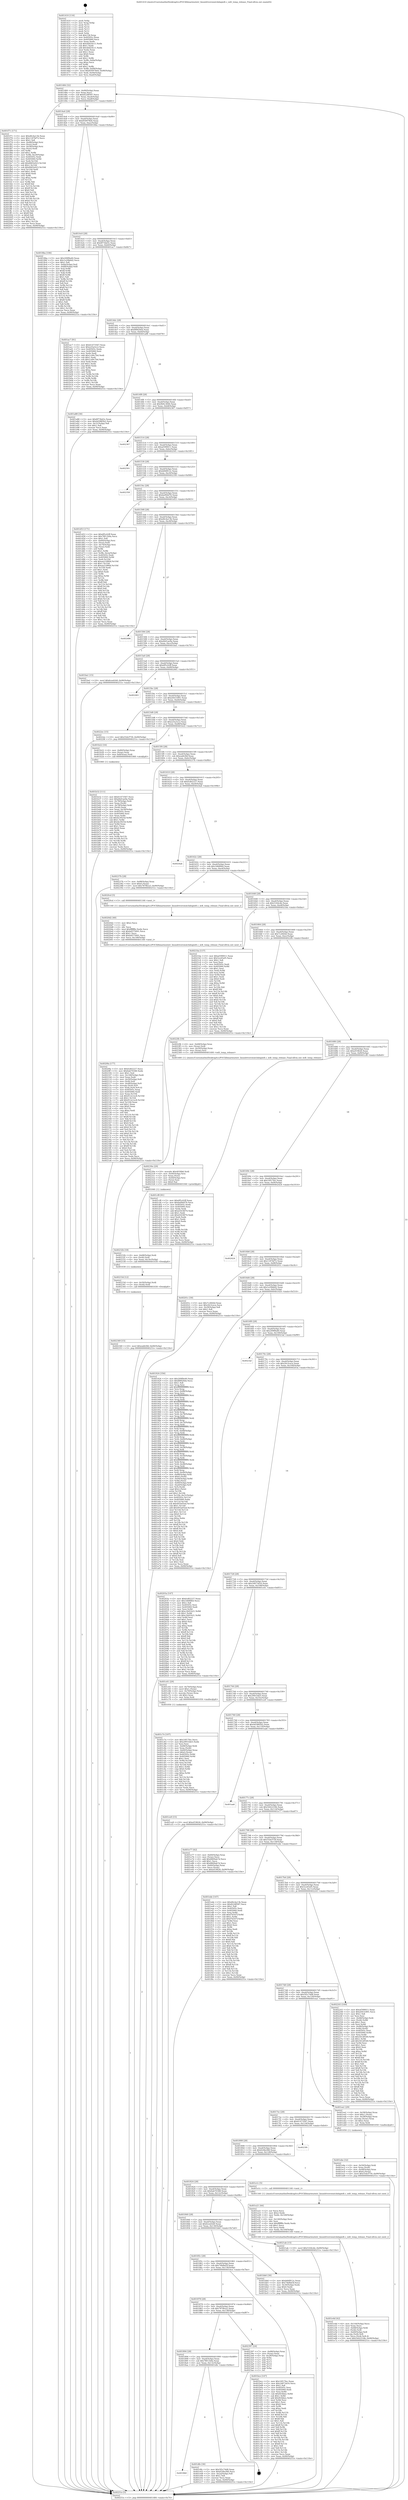 digraph "0x401410" {
  label = "0x401410 (/mnt/c/Users/mathe/Desktop/tcc/POCII/binaries/extr_linuxdriverswatchdogwdt.c_wdt_temp_release_Final-ollvm.out::main(0))"
  labelloc = "t"
  node[shape=record]

  Entry [label="",width=0.3,height=0.3,shape=circle,fillcolor=black,style=filled]
  "0x401484" [label="{
     0x401484 [32]\l
     | [instrs]\l
     &nbsp;&nbsp;0x401484 \<+6\>: mov -0x90(%rbp),%eax\l
     &nbsp;&nbsp;0x40148a \<+2\>: mov %eax,%ecx\l
     &nbsp;&nbsp;0x40148c \<+6\>: sub $0x8228f587,%ecx\l
     &nbsp;&nbsp;0x401492 \<+6\>: mov %eax,-0xa4(%rbp)\l
     &nbsp;&nbsp;0x401498 \<+6\>: mov %ecx,-0xa8(%rbp)\l
     &nbsp;&nbsp;0x40149e \<+6\>: je 0000000000401f71 \<main+0xb61\>\l
  }"]
  "0x401f71" [label="{
     0x401f71 [171]\l
     | [instrs]\l
     &nbsp;&nbsp;0x401f71 \<+5\>: mov $0xd0c4a13b,%eax\l
     &nbsp;&nbsp;0x401f76 \<+5\>: mov $0x1187bf72,%ecx\l
     &nbsp;&nbsp;0x401f7b \<+2\>: mov $0x1,%dl\l
     &nbsp;&nbsp;0x401f7d \<+4\>: mov -0x48(%rbp),%rsi\l
     &nbsp;&nbsp;0x401f81 \<+2\>: mov (%rsi),%edi\l
     &nbsp;&nbsp;0x401f83 \<+4\>: mov -0x58(%rbp),%rsi\l
     &nbsp;&nbsp;0x401f87 \<+2\>: cmp (%rsi),%edi\l
     &nbsp;&nbsp;0x401f89 \<+4\>: setl %r8b\l
     &nbsp;&nbsp;0x401f8d \<+4\>: and $0x1,%r8b\l
     &nbsp;&nbsp;0x401f91 \<+4\>: mov %r8b,-0x29(%rbp)\l
     &nbsp;&nbsp;0x401f95 \<+7\>: mov 0x40505c,%edi\l
     &nbsp;&nbsp;0x401f9c \<+8\>: mov 0x405060,%r9d\l
     &nbsp;&nbsp;0x401fa4 \<+3\>: mov %edi,%r10d\l
     &nbsp;&nbsp;0x401fa7 \<+7\>: add $0x6665e023,%r10d\l
     &nbsp;&nbsp;0x401fae \<+4\>: sub $0x1,%r10d\l
     &nbsp;&nbsp;0x401fb2 \<+7\>: sub $0x6665e023,%r10d\l
     &nbsp;&nbsp;0x401fb9 \<+4\>: imul %r10d,%edi\l
     &nbsp;&nbsp;0x401fbd \<+3\>: and $0x1,%edi\l
     &nbsp;&nbsp;0x401fc0 \<+3\>: cmp $0x0,%edi\l
     &nbsp;&nbsp;0x401fc3 \<+4\>: sete %r8b\l
     &nbsp;&nbsp;0x401fc7 \<+4\>: cmp $0xa,%r9d\l
     &nbsp;&nbsp;0x401fcb \<+4\>: setl %r11b\l
     &nbsp;&nbsp;0x401fcf \<+3\>: mov %r8b,%bl\l
     &nbsp;&nbsp;0x401fd2 \<+3\>: xor $0xff,%bl\l
     &nbsp;&nbsp;0x401fd5 \<+3\>: mov %r11b,%r14b\l
     &nbsp;&nbsp;0x401fd8 \<+4\>: xor $0xff,%r14b\l
     &nbsp;&nbsp;0x401fdc \<+3\>: xor $0x0,%dl\l
     &nbsp;&nbsp;0x401fdf \<+3\>: mov %bl,%r15b\l
     &nbsp;&nbsp;0x401fe2 \<+4\>: and $0x0,%r15b\l
     &nbsp;&nbsp;0x401fe6 \<+3\>: and %dl,%r8b\l
     &nbsp;&nbsp;0x401fe9 \<+3\>: mov %r14b,%r12b\l
     &nbsp;&nbsp;0x401fec \<+4\>: and $0x0,%r12b\l
     &nbsp;&nbsp;0x401ff0 \<+3\>: and %dl,%r11b\l
     &nbsp;&nbsp;0x401ff3 \<+3\>: or %r8b,%r15b\l
     &nbsp;&nbsp;0x401ff6 \<+3\>: or %r11b,%r12b\l
     &nbsp;&nbsp;0x401ff9 \<+3\>: xor %r12b,%r15b\l
     &nbsp;&nbsp;0x401ffc \<+3\>: or %r14b,%bl\l
     &nbsp;&nbsp;0x401fff \<+3\>: xor $0xff,%bl\l
     &nbsp;&nbsp;0x402002 \<+3\>: or $0x0,%dl\l
     &nbsp;&nbsp;0x402005 \<+2\>: and %dl,%bl\l
     &nbsp;&nbsp;0x402007 \<+3\>: or %bl,%r15b\l
     &nbsp;&nbsp;0x40200a \<+4\>: test $0x1,%r15b\l
     &nbsp;&nbsp;0x40200e \<+3\>: cmovne %ecx,%eax\l
     &nbsp;&nbsp;0x402011 \<+6\>: mov %eax,-0x90(%rbp)\l
     &nbsp;&nbsp;0x402017 \<+5\>: jmp 000000000040251e \<main+0x110e\>\l
  }"]
  "0x4014a4" [label="{
     0x4014a4 [28]\l
     | [instrs]\l
     &nbsp;&nbsp;0x4014a4 \<+5\>: jmp 00000000004014a9 \<main+0x99\>\l
     &nbsp;&nbsp;0x4014a9 \<+6\>: mov -0xa4(%rbp),%eax\l
     &nbsp;&nbsp;0x4014af \<+5\>: sub $0x850978e6,%eax\l
     &nbsp;&nbsp;0x4014b4 \<+6\>: mov %eax,-0xac(%rbp)\l
     &nbsp;&nbsp;0x4014ba \<+6\>: je 00000000004018ba \<main+0x4aa\>\l
  }"]
  Exit [label="",width=0.3,height=0.3,shape=circle,fillcolor=black,style=filled,peripheries=2]
  "0x4018ba" [label="{
     0x4018ba [106]\l
     | [instrs]\l
     &nbsp;&nbsp;0x4018ba \<+5\>: mov $0x209f9a40,%eax\l
     &nbsp;&nbsp;0x4018bf \<+5\>: mov $0x1e29b6d2,%ecx\l
     &nbsp;&nbsp;0x4018c4 \<+2\>: mov $0x1,%dl\l
     &nbsp;&nbsp;0x4018c6 \<+7\>: mov -0x8a(%rbp),%sil\l
     &nbsp;&nbsp;0x4018cd \<+7\>: mov -0x89(%rbp),%dil\l
     &nbsp;&nbsp;0x4018d4 \<+3\>: mov %sil,%r8b\l
     &nbsp;&nbsp;0x4018d7 \<+4\>: xor $0xff,%r8b\l
     &nbsp;&nbsp;0x4018db \<+3\>: mov %dil,%r9b\l
     &nbsp;&nbsp;0x4018de \<+4\>: xor $0xff,%r9b\l
     &nbsp;&nbsp;0x4018e2 \<+3\>: xor $0x1,%dl\l
     &nbsp;&nbsp;0x4018e5 \<+3\>: mov %r8b,%r10b\l
     &nbsp;&nbsp;0x4018e8 \<+4\>: and $0xff,%r10b\l
     &nbsp;&nbsp;0x4018ec \<+3\>: and %dl,%sil\l
     &nbsp;&nbsp;0x4018ef \<+3\>: mov %r9b,%r11b\l
     &nbsp;&nbsp;0x4018f2 \<+4\>: and $0xff,%r11b\l
     &nbsp;&nbsp;0x4018f6 \<+3\>: and %dl,%dil\l
     &nbsp;&nbsp;0x4018f9 \<+3\>: or %sil,%r10b\l
     &nbsp;&nbsp;0x4018fc \<+3\>: or %dil,%r11b\l
     &nbsp;&nbsp;0x4018ff \<+3\>: xor %r11b,%r10b\l
     &nbsp;&nbsp;0x401902 \<+3\>: or %r9b,%r8b\l
     &nbsp;&nbsp;0x401905 \<+4\>: xor $0xff,%r8b\l
     &nbsp;&nbsp;0x401909 \<+3\>: or $0x1,%dl\l
     &nbsp;&nbsp;0x40190c \<+3\>: and %dl,%r8b\l
     &nbsp;&nbsp;0x40190f \<+3\>: or %r8b,%r10b\l
     &nbsp;&nbsp;0x401912 \<+4\>: test $0x1,%r10b\l
     &nbsp;&nbsp;0x401916 \<+3\>: cmovne %ecx,%eax\l
     &nbsp;&nbsp;0x401919 \<+6\>: mov %eax,-0x90(%rbp)\l
     &nbsp;&nbsp;0x40191f \<+5\>: jmp 000000000040251e \<main+0x110e\>\l
  }"]
  "0x4014c0" [label="{
     0x4014c0 [28]\l
     | [instrs]\l
     &nbsp;&nbsp;0x4014c0 \<+5\>: jmp 00000000004014c5 \<main+0xb5\>\l
     &nbsp;&nbsp;0x4014c5 \<+6\>: mov -0xa4(%rbp),%eax\l
     &nbsp;&nbsp;0x4014cb \<+5\>: sub $0x8f73bd3c,%eax\l
     &nbsp;&nbsp;0x4014d0 \<+6\>: mov %eax,-0xb0(%rbp)\l
     &nbsp;&nbsp;0x4014d6 \<+6\>: je 0000000000401ac7 \<main+0x6b7\>\l
  }"]
  "0x40251e" [label="{
     0x40251e [5]\l
     | [instrs]\l
     &nbsp;&nbsp;0x40251e \<+5\>: jmp 0000000000401484 \<main+0x74\>\l
  }"]
  "0x401410" [label="{
     0x401410 [116]\l
     | [instrs]\l
     &nbsp;&nbsp;0x401410 \<+1\>: push %rbp\l
     &nbsp;&nbsp;0x401411 \<+3\>: mov %rsp,%rbp\l
     &nbsp;&nbsp;0x401414 \<+2\>: push %r15\l
     &nbsp;&nbsp;0x401416 \<+2\>: push %r14\l
     &nbsp;&nbsp;0x401418 \<+2\>: push %r13\l
     &nbsp;&nbsp;0x40141a \<+2\>: push %r12\l
     &nbsp;&nbsp;0x40141c \<+1\>: push %rbx\l
     &nbsp;&nbsp;0x40141d \<+7\>: sub $0x158,%rsp\l
     &nbsp;&nbsp;0x401424 \<+7\>: mov 0x40505c,%eax\l
     &nbsp;&nbsp;0x40142b \<+7\>: mov 0x405060,%ecx\l
     &nbsp;&nbsp;0x401432 \<+2\>: mov %eax,%edx\l
     &nbsp;&nbsp;0x401434 \<+6\>: sub $0x4dd24cc1,%edx\l
     &nbsp;&nbsp;0x40143a \<+3\>: sub $0x1,%edx\l
     &nbsp;&nbsp;0x40143d \<+6\>: add $0x4dd24cc1,%edx\l
     &nbsp;&nbsp;0x401443 \<+3\>: imul %edx,%eax\l
     &nbsp;&nbsp;0x401446 \<+3\>: and $0x1,%eax\l
     &nbsp;&nbsp;0x401449 \<+3\>: cmp $0x0,%eax\l
     &nbsp;&nbsp;0x40144c \<+4\>: sete %r8b\l
     &nbsp;&nbsp;0x401450 \<+4\>: and $0x1,%r8b\l
     &nbsp;&nbsp;0x401454 \<+7\>: mov %r8b,-0x8a(%rbp)\l
     &nbsp;&nbsp;0x40145b \<+3\>: cmp $0xa,%ecx\l
     &nbsp;&nbsp;0x40145e \<+4\>: setl %r8b\l
     &nbsp;&nbsp;0x401462 \<+4\>: and $0x1,%r8b\l
     &nbsp;&nbsp;0x401466 \<+7\>: mov %r8b,-0x89(%rbp)\l
     &nbsp;&nbsp;0x40146d \<+10\>: movl $0x850978e6,-0x90(%rbp)\l
     &nbsp;&nbsp;0x401477 \<+6\>: mov %edi,-0x94(%rbp)\l
     &nbsp;&nbsp;0x40147d \<+7\>: mov %rsi,-0xa0(%rbp)\l
  }"]
  "0x402349" [label="{
     0x402349 [15]\l
     | [instrs]\l
     &nbsp;&nbsp;0x402349 \<+10\>: movl $0xeabfcfbf,-0x90(%rbp)\l
     &nbsp;&nbsp;0x402353 \<+5\>: jmp 000000000040251e \<main+0x110e\>\l
  }"]
  "0x401ac7" [label="{
     0x401ac7 [91]\l
     | [instrs]\l
     &nbsp;&nbsp;0x401ac7 \<+5\>: mov $0x61473567,%eax\l
     &nbsp;&nbsp;0x401acc \<+5\>: mov $0xe25a3cc2,%ecx\l
     &nbsp;&nbsp;0x401ad1 \<+7\>: mov 0x40505c,%edx\l
     &nbsp;&nbsp;0x401ad8 \<+7\>: mov 0x405060,%esi\l
     &nbsp;&nbsp;0x401adf \<+2\>: mov %edx,%edi\l
     &nbsp;&nbsp;0x401ae1 \<+6\>: add $0x1c49c7b4,%edi\l
     &nbsp;&nbsp;0x401ae7 \<+3\>: sub $0x1,%edi\l
     &nbsp;&nbsp;0x401aea \<+6\>: sub $0x1c49c7b4,%edi\l
     &nbsp;&nbsp;0x401af0 \<+3\>: imul %edi,%edx\l
     &nbsp;&nbsp;0x401af3 \<+3\>: and $0x1,%edx\l
     &nbsp;&nbsp;0x401af6 \<+3\>: cmp $0x0,%edx\l
     &nbsp;&nbsp;0x401af9 \<+4\>: sete %r8b\l
     &nbsp;&nbsp;0x401afd \<+3\>: cmp $0xa,%esi\l
     &nbsp;&nbsp;0x401b00 \<+4\>: setl %r9b\l
     &nbsp;&nbsp;0x401b04 \<+3\>: mov %r8b,%r10b\l
     &nbsp;&nbsp;0x401b07 \<+3\>: and %r9b,%r10b\l
     &nbsp;&nbsp;0x401b0a \<+3\>: xor %r9b,%r8b\l
     &nbsp;&nbsp;0x401b0d \<+3\>: or %r8b,%r10b\l
     &nbsp;&nbsp;0x401b10 \<+4\>: test $0x1,%r10b\l
     &nbsp;&nbsp;0x401b14 \<+3\>: cmovne %ecx,%eax\l
     &nbsp;&nbsp;0x401b17 \<+6\>: mov %eax,-0x90(%rbp)\l
     &nbsp;&nbsp;0x401b1d \<+5\>: jmp 000000000040251e \<main+0x110e\>\l
  }"]
  "0x4014dc" [label="{
     0x4014dc [28]\l
     | [instrs]\l
     &nbsp;&nbsp;0x4014dc \<+5\>: jmp 00000000004014e1 \<main+0xd1\>\l
     &nbsp;&nbsp;0x4014e1 \<+6\>: mov -0xa4(%rbp),%eax\l
     &nbsp;&nbsp;0x4014e7 \<+5\>: sub $0x8f9f29eb,%eax\l
     &nbsp;&nbsp;0x4014ec \<+6\>: mov %eax,-0xb4(%rbp)\l
     &nbsp;&nbsp;0x4014f2 \<+6\>: je 0000000000401a88 \<main+0x678\>\l
  }"]
  "0x40233d" [label="{
     0x40233d [12]\l
     | [instrs]\l
     &nbsp;&nbsp;0x40233d \<+4\>: mov -0x50(%rbp),%rdi\l
     &nbsp;&nbsp;0x402341 \<+3\>: mov (%rdi),%rdi\l
     &nbsp;&nbsp;0x402344 \<+5\>: call 0000000000401030 \<free@plt\>\l
     | [calls]\l
     &nbsp;&nbsp;0x401030 \{1\} (unknown)\l
  }"]
  "0x401a88" [label="{
     0x401a88 [30]\l
     | [instrs]\l
     &nbsp;&nbsp;0x401a88 \<+5\>: mov $0x8f73bd3c,%eax\l
     &nbsp;&nbsp;0x401a8d \<+5\>: mov $0x4d3885b2,%ecx\l
     &nbsp;&nbsp;0x401a92 \<+3\>: mov -0x31(%rbp),%dl\l
     &nbsp;&nbsp;0x401a95 \<+3\>: test $0x1,%dl\l
     &nbsp;&nbsp;0x401a98 \<+3\>: cmovne %ecx,%eax\l
     &nbsp;&nbsp;0x401a9b \<+6\>: mov %eax,-0x90(%rbp)\l
     &nbsp;&nbsp;0x401aa1 \<+5\>: jmp 000000000040251e \<main+0x110e\>\l
  }"]
  "0x4014f8" [label="{
     0x4014f8 [28]\l
     | [instrs]\l
     &nbsp;&nbsp;0x4014f8 \<+5\>: jmp 00000000004014fd \<main+0xed\>\l
     &nbsp;&nbsp;0x4014fd \<+6\>: mov -0xa4(%rbp),%eax\l
     &nbsp;&nbsp;0x401503 \<+5\>: sub $0x9b9c3646,%eax\l
     &nbsp;&nbsp;0x401508 \<+6\>: mov %eax,-0xb8(%rbp)\l
     &nbsp;&nbsp;0x40150e \<+6\>: je 0000000000402367 \<main+0xf57\>\l
  }"]
  "0x40232b" [label="{
     0x40232b [18]\l
     | [instrs]\l
     &nbsp;&nbsp;0x40232b \<+4\>: mov -0x68(%rbp),%rdi\l
     &nbsp;&nbsp;0x40232f \<+3\>: mov (%rdi),%rdi\l
     &nbsp;&nbsp;0x402332 \<+6\>: mov %eax,-0x14c(%rbp)\l
     &nbsp;&nbsp;0x402338 \<+5\>: call 0000000000401030 \<free@plt\>\l
     | [calls]\l
     &nbsp;&nbsp;0x401030 \{1\} (unknown)\l
  }"]
  "0x402367" [label="{
     0x402367\l
  }", style=dashed]
  "0x401514" [label="{
     0x401514 [28]\l
     | [instrs]\l
     &nbsp;&nbsp;0x401514 \<+5\>: jmp 0000000000401519 \<main+0x109\>\l
     &nbsp;&nbsp;0x401519 \<+6\>: mov -0xa4(%rbp),%eax\l
     &nbsp;&nbsp;0x40151f \<+5\>: sub $0xaf399011,%eax\l
     &nbsp;&nbsp;0x401524 \<+6\>: mov %eax,-0xbc(%rbp)\l
     &nbsp;&nbsp;0x40152a \<+6\>: je 0000000000402501 \<main+0x10f1\>\l
  }"]
  "0x40230e" [label="{
     0x40230e [29]\l
     | [instrs]\l
     &nbsp;&nbsp;0x40230e \<+10\>: movabs $0x4030b6,%rdi\l
     &nbsp;&nbsp;0x402318 \<+4\>: mov -0x40(%rbp),%rsi\l
     &nbsp;&nbsp;0x40231c \<+2\>: mov %eax,(%rsi)\l
     &nbsp;&nbsp;0x40231e \<+4\>: mov -0x40(%rbp),%rsi\l
     &nbsp;&nbsp;0x402322 \<+2\>: mov (%rsi),%esi\l
     &nbsp;&nbsp;0x402324 \<+2\>: mov $0x0,%al\l
     &nbsp;&nbsp;0x402326 \<+5\>: call 0000000000401040 \<printf@plt\>\l
     | [calls]\l
     &nbsp;&nbsp;0x401040 \{1\} (unknown)\l
  }"]
  "0x402501" [label="{
     0x402501\l
  }", style=dashed]
  "0x401530" [label="{
     0x401530 [28]\l
     | [instrs]\l
     &nbsp;&nbsp;0x401530 \<+5\>: jmp 0000000000401535 \<main+0x125\>\l
     &nbsp;&nbsp;0x401535 \<+6\>: mov -0xa4(%rbp),%eax\l
     &nbsp;&nbsp;0x40153b \<+5\>: sub $0xb84f812c,%eax\l
     &nbsp;&nbsp;0x401540 \<+6\>: mov %eax,-0xc0(%rbp)\l
     &nbsp;&nbsp;0x401546 \<+6\>: je 0000000000402358 \<main+0xf48\>\l
  }"]
  "0x4020fa" [label="{
     0x4020fa [177]\l
     | [instrs]\l
     &nbsp;&nbsp;0x4020fa \<+5\>: mov $0xfcd02227,%ecx\l
     &nbsp;&nbsp;0x4020ff \<+5\>: mov $0x6ab70348,%edx\l
     &nbsp;&nbsp;0x402104 \<+3\>: mov $0x1,%sil\l
     &nbsp;&nbsp;0x402107 \<+6\>: mov -0x148(%rbp),%edi\l
     &nbsp;&nbsp;0x40210d \<+3\>: imul %eax,%edi\l
     &nbsp;&nbsp;0x402110 \<+4\>: mov -0x50(%rbp),%r8\l
     &nbsp;&nbsp;0x402114 \<+3\>: mov (%r8),%r8\l
     &nbsp;&nbsp;0x402117 \<+4\>: mov -0x48(%rbp),%r9\l
     &nbsp;&nbsp;0x40211b \<+3\>: movslq (%r9),%r9\l
     &nbsp;&nbsp;0x40211e \<+4\>: mov %edi,(%r8,%r9,4)\l
     &nbsp;&nbsp;0x402122 \<+7\>: mov 0x40505c,%eax\l
     &nbsp;&nbsp;0x402129 \<+7\>: mov 0x405060,%edi\l
     &nbsp;&nbsp;0x402130 \<+3\>: mov %eax,%r10d\l
     &nbsp;&nbsp;0x402133 \<+7\>: sub $0x912e1ec8,%r10d\l
     &nbsp;&nbsp;0x40213a \<+4\>: sub $0x1,%r10d\l
     &nbsp;&nbsp;0x40213e \<+7\>: add $0x912e1ec8,%r10d\l
     &nbsp;&nbsp;0x402145 \<+4\>: imul %r10d,%eax\l
     &nbsp;&nbsp;0x402149 \<+3\>: and $0x1,%eax\l
     &nbsp;&nbsp;0x40214c \<+3\>: cmp $0x0,%eax\l
     &nbsp;&nbsp;0x40214f \<+4\>: sete %r11b\l
     &nbsp;&nbsp;0x402153 \<+3\>: cmp $0xa,%edi\l
     &nbsp;&nbsp;0x402156 \<+3\>: setl %bl\l
     &nbsp;&nbsp;0x402159 \<+3\>: mov %r11b,%r14b\l
     &nbsp;&nbsp;0x40215c \<+4\>: xor $0xff,%r14b\l
     &nbsp;&nbsp;0x402160 \<+3\>: mov %bl,%r15b\l
     &nbsp;&nbsp;0x402163 \<+4\>: xor $0xff,%r15b\l
     &nbsp;&nbsp;0x402167 \<+4\>: xor $0x0,%sil\l
     &nbsp;&nbsp;0x40216b \<+3\>: mov %r14b,%r12b\l
     &nbsp;&nbsp;0x40216e \<+4\>: and $0x0,%r12b\l
     &nbsp;&nbsp;0x402172 \<+3\>: and %sil,%r11b\l
     &nbsp;&nbsp;0x402175 \<+3\>: mov %r15b,%r13b\l
     &nbsp;&nbsp;0x402178 \<+4\>: and $0x0,%r13b\l
     &nbsp;&nbsp;0x40217c \<+3\>: and %sil,%bl\l
     &nbsp;&nbsp;0x40217f \<+3\>: or %r11b,%r12b\l
     &nbsp;&nbsp;0x402182 \<+3\>: or %bl,%r13b\l
     &nbsp;&nbsp;0x402185 \<+3\>: xor %r13b,%r12b\l
     &nbsp;&nbsp;0x402188 \<+3\>: or %r15b,%r14b\l
     &nbsp;&nbsp;0x40218b \<+4\>: xor $0xff,%r14b\l
     &nbsp;&nbsp;0x40218f \<+4\>: or $0x0,%sil\l
     &nbsp;&nbsp;0x402193 \<+3\>: and %sil,%r14b\l
     &nbsp;&nbsp;0x402196 \<+3\>: or %r14b,%r12b\l
     &nbsp;&nbsp;0x402199 \<+4\>: test $0x1,%r12b\l
     &nbsp;&nbsp;0x40219d \<+3\>: cmovne %edx,%ecx\l
     &nbsp;&nbsp;0x4021a0 \<+6\>: mov %ecx,-0x90(%rbp)\l
     &nbsp;&nbsp;0x4021a6 \<+5\>: jmp 000000000040251e \<main+0x110e\>\l
  }"]
  "0x402358" [label="{
     0x402358\l
  }", style=dashed]
  "0x40154c" [label="{
     0x40154c [28]\l
     | [instrs]\l
     &nbsp;&nbsp;0x40154c \<+5\>: jmp 0000000000401551 \<main+0x141\>\l
     &nbsp;&nbsp;0x401551 \<+6\>: mov -0xa4(%rbp),%eax\l
     &nbsp;&nbsp;0x401557 \<+5\>: sub $0xbef94d76,%eax\l
     &nbsp;&nbsp;0x40155c \<+6\>: mov %eax,-0xc4(%rbp)\l
     &nbsp;&nbsp;0x401562 \<+6\>: je 0000000000401d53 \<main+0x943\>\l
  }"]
  "0x4020d2" [label="{
     0x4020d2 [40]\l
     | [instrs]\l
     &nbsp;&nbsp;0x4020d2 \<+5\>: mov $0x2,%ecx\l
     &nbsp;&nbsp;0x4020d7 \<+1\>: cltd\l
     &nbsp;&nbsp;0x4020d8 \<+2\>: idiv %ecx\l
     &nbsp;&nbsp;0x4020da \<+6\>: imul $0xfffffffe,%edx,%ecx\l
     &nbsp;&nbsp;0x4020e0 \<+6\>: sub $0xbd575691,%ecx\l
     &nbsp;&nbsp;0x4020e6 \<+3\>: add $0x1,%ecx\l
     &nbsp;&nbsp;0x4020e9 \<+6\>: add $0xbd575691,%ecx\l
     &nbsp;&nbsp;0x4020ef \<+6\>: mov %ecx,-0x148(%rbp)\l
     &nbsp;&nbsp;0x4020f5 \<+5\>: call 0000000000401160 \<next_i\>\l
     | [calls]\l
     &nbsp;&nbsp;0x401160 \{1\} (/mnt/c/Users/mathe/Desktop/tcc/POCII/binaries/extr_linuxdriverswatchdogwdt.c_wdt_temp_release_Final-ollvm.out::next_i)\l
  }"]
  "0x401d53" [label="{
     0x401d53 [171]\l
     | [instrs]\l
     &nbsp;&nbsp;0x401d53 \<+5\>: mov $0xdf5c42ff,%eax\l
     &nbsp;&nbsp;0x401d58 \<+5\>: mov $0x78f11b9a,%ecx\l
     &nbsp;&nbsp;0x401d5d \<+2\>: mov $0x1,%dl\l
     &nbsp;&nbsp;0x401d5f \<+4\>: mov -0x60(%rbp),%rsi\l
     &nbsp;&nbsp;0x401d63 \<+2\>: mov (%rsi),%edi\l
     &nbsp;&nbsp;0x401d65 \<+4\>: mov -0x70(%rbp),%rsi\l
     &nbsp;&nbsp;0x401d69 \<+2\>: cmp (%rsi),%edi\l
     &nbsp;&nbsp;0x401d6b \<+4\>: setl %r8b\l
     &nbsp;&nbsp;0x401d6f \<+4\>: and $0x1,%r8b\l
     &nbsp;&nbsp;0x401d73 \<+4\>: mov %r8b,-0x2a(%rbp)\l
     &nbsp;&nbsp;0x401d77 \<+7\>: mov 0x40505c,%edi\l
     &nbsp;&nbsp;0x401d7e \<+8\>: mov 0x405060,%r9d\l
     &nbsp;&nbsp;0x401d86 \<+3\>: mov %edi,%r10d\l
     &nbsp;&nbsp;0x401d89 \<+7\>: add $0xaa21880d,%r10d\l
     &nbsp;&nbsp;0x401d90 \<+4\>: sub $0x1,%r10d\l
     &nbsp;&nbsp;0x401d94 \<+7\>: sub $0xaa21880d,%r10d\l
     &nbsp;&nbsp;0x401d9b \<+4\>: imul %r10d,%edi\l
     &nbsp;&nbsp;0x401d9f \<+3\>: and $0x1,%edi\l
     &nbsp;&nbsp;0x401da2 \<+3\>: cmp $0x0,%edi\l
     &nbsp;&nbsp;0x401da5 \<+4\>: sete %r8b\l
     &nbsp;&nbsp;0x401da9 \<+4\>: cmp $0xa,%r9d\l
     &nbsp;&nbsp;0x401dad \<+4\>: setl %r11b\l
     &nbsp;&nbsp;0x401db1 \<+3\>: mov %r8b,%bl\l
     &nbsp;&nbsp;0x401db4 \<+3\>: xor $0xff,%bl\l
     &nbsp;&nbsp;0x401db7 \<+3\>: mov %r11b,%r14b\l
     &nbsp;&nbsp;0x401dba \<+4\>: xor $0xff,%r14b\l
     &nbsp;&nbsp;0x401dbe \<+3\>: xor $0x0,%dl\l
     &nbsp;&nbsp;0x401dc1 \<+3\>: mov %bl,%r15b\l
     &nbsp;&nbsp;0x401dc4 \<+4\>: and $0x0,%r15b\l
     &nbsp;&nbsp;0x401dc8 \<+3\>: and %dl,%r8b\l
     &nbsp;&nbsp;0x401dcb \<+3\>: mov %r14b,%r12b\l
     &nbsp;&nbsp;0x401dce \<+4\>: and $0x0,%r12b\l
     &nbsp;&nbsp;0x401dd2 \<+3\>: and %dl,%r11b\l
     &nbsp;&nbsp;0x401dd5 \<+3\>: or %r8b,%r15b\l
     &nbsp;&nbsp;0x401dd8 \<+3\>: or %r11b,%r12b\l
     &nbsp;&nbsp;0x401ddb \<+3\>: xor %r12b,%r15b\l
     &nbsp;&nbsp;0x401dde \<+3\>: or %r14b,%bl\l
     &nbsp;&nbsp;0x401de1 \<+3\>: xor $0xff,%bl\l
     &nbsp;&nbsp;0x401de4 \<+3\>: or $0x0,%dl\l
     &nbsp;&nbsp;0x401de7 \<+2\>: and %dl,%bl\l
     &nbsp;&nbsp;0x401de9 \<+3\>: or %bl,%r15b\l
     &nbsp;&nbsp;0x401dec \<+4\>: test $0x1,%r15b\l
     &nbsp;&nbsp;0x401df0 \<+3\>: cmovne %ecx,%eax\l
     &nbsp;&nbsp;0x401df3 \<+6\>: mov %eax,-0x90(%rbp)\l
     &nbsp;&nbsp;0x401df9 \<+5\>: jmp 000000000040251e \<main+0x110e\>\l
  }"]
  "0x401568" [label="{
     0x401568 [28]\l
     | [instrs]\l
     &nbsp;&nbsp;0x401568 \<+5\>: jmp 000000000040156d \<main+0x15d\>\l
     &nbsp;&nbsp;0x40156d \<+6\>: mov -0xa4(%rbp),%eax\l
     &nbsp;&nbsp;0x401573 \<+5\>: sub $0xd0c4a13b,%eax\l
     &nbsp;&nbsp;0x401578 \<+6\>: mov %eax,-0xc8(%rbp)\l
     &nbsp;&nbsp;0x40157e \<+6\>: je 0000000000402486 \<main+0x1076\>\l
  }"]
  "0x401ebe" [label="{
     0x401ebe [32]\l
     | [instrs]\l
     &nbsp;&nbsp;0x401ebe \<+4\>: mov -0x50(%rbp),%rdi\l
     &nbsp;&nbsp;0x401ec2 \<+3\>: mov %rax,(%rdi)\l
     &nbsp;&nbsp;0x401ec5 \<+4\>: mov -0x48(%rbp),%rax\l
     &nbsp;&nbsp;0x401ec9 \<+6\>: movl $0x0,(%rax)\l
     &nbsp;&nbsp;0x401ecf \<+10\>: movl $0x55dcf759,-0x90(%rbp)\l
     &nbsp;&nbsp;0x401ed9 \<+5\>: jmp 000000000040251e \<main+0x110e\>\l
  }"]
  "0x402486" [label="{
     0x402486\l
  }", style=dashed]
  "0x401584" [label="{
     0x401584 [28]\l
     | [instrs]\l
     &nbsp;&nbsp;0x401584 \<+5\>: jmp 0000000000401589 \<main+0x179\>\l
     &nbsp;&nbsp;0x401589 \<+6\>: mov -0xa4(%rbp),%eax\l
     &nbsp;&nbsp;0x40158f \<+5\>: sub $0xd4d1ae9a,%eax\l
     &nbsp;&nbsp;0x401594 \<+6\>: mov %eax,-0xcc(%rbp)\l
     &nbsp;&nbsp;0x40159a \<+6\>: je 0000000000401ba1 \<main+0x791\>\l
  }"]
  "0x401e4d" [label="{
     0x401e4d [42]\l
     | [instrs]\l
     &nbsp;&nbsp;0x401e4d \<+6\>: mov -0x144(%rbp),%ecx\l
     &nbsp;&nbsp;0x401e53 \<+3\>: imul %eax,%ecx\l
     &nbsp;&nbsp;0x401e56 \<+4\>: mov -0x68(%rbp),%rdi\l
     &nbsp;&nbsp;0x401e5a \<+3\>: mov (%rdi),%rdi\l
     &nbsp;&nbsp;0x401e5d \<+4\>: mov -0x60(%rbp),%r8\l
     &nbsp;&nbsp;0x401e61 \<+3\>: movslq (%r8),%r8\l
     &nbsp;&nbsp;0x401e64 \<+4\>: mov %ecx,(%rdi,%r8,4)\l
     &nbsp;&nbsp;0x401e68 \<+10\>: movl $0x5442216b,-0x90(%rbp)\l
     &nbsp;&nbsp;0x401e72 \<+5\>: jmp 000000000040251e \<main+0x110e\>\l
  }"]
  "0x401ba1" [label="{
     0x401ba1 [15]\l
     | [instrs]\l
     &nbsp;&nbsp;0x401ba1 \<+10\>: movl $0x6ceefcb9,-0x90(%rbp)\l
     &nbsp;&nbsp;0x401bab \<+5\>: jmp 000000000040251e \<main+0x110e\>\l
  }"]
  "0x4015a0" [label="{
     0x4015a0 [28]\l
     | [instrs]\l
     &nbsp;&nbsp;0x4015a0 \<+5\>: jmp 00000000004015a5 \<main+0x195\>\l
     &nbsp;&nbsp;0x4015a5 \<+6\>: mov -0xa4(%rbp),%eax\l
     &nbsp;&nbsp;0x4015ab \<+5\>: sub $0xdf5c42ff,%eax\l
     &nbsp;&nbsp;0x4015b0 \<+6\>: mov %eax,-0xd0(%rbp)\l
     &nbsp;&nbsp;0x4015b6 \<+6\>: je 0000000000402461 \<main+0x1051\>\l
  }"]
  "0x401e21" [label="{
     0x401e21 [44]\l
     | [instrs]\l
     &nbsp;&nbsp;0x401e21 \<+2\>: xor %ecx,%ecx\l
     &nbsp;&nbsp;0x401e23 \<+5\>: mov $0x2,%edx\l
     &nbsp;&nbsp;0x401e28 \<+6\>: mov %edx,-0x140(%rbp)\l
     &nbsp;&nbsp;0x401e2e \<+1\>: cltd\l
     &nbsp;&nbsp;0x401e2f \<+6\>: mov -0x140(%rbp),%esi\l
     &nbsp;&nbsp;0x401e35 \<+2\>: idiv %esi\l
     &nbsp;&nbsp;0x401e37 \<+6\>: imul $0xfffffffe,%edx,%edx\l
     &nbsp;&nbsp;0x401e3d \<+3\>: sub $0x1,%ecx\l
     &nbsp;&nbsp;0x401e40 \<+2\>: sub %ecx,%edx\l
     &nbsp;&nbsp;0x401e42 \<+6\>: mov %edx,-0x144(%rbp)\l
     &nbsp;&nbsp;0x401e48 \<+5\>: call 0000000000401160 \<next_i\>\l
     | [calls]\l
     &nbsp;&nbsp;0x401160 \{1\} (/mnt/c/Users/mathe/Desktop/tcc/POCII/binaries/extr_linuxdriverswatchdogwdt.c_wdt_temp_release_Final-ollvm.out::next_i)\l
  }"]
  "0x402461" [label="{
     0x402461\l
  }", style=dashed]
  "0x4015bc" [label="{
     0x4015bc [28]\l
     | [instrs]\l
     &nbsp;&nbsp;0x4015bc \<+5\>: jmp 00000000004015c1 \<main+0x1b1\>\l
     &nbsp;&nbsp;0x4015c1 \<+6\>: mov -0xa4(%rbp),%eax\l
     &nbsp;&nbsp;0x4015c7 \<+5\>: sub $0xe0431891,%eax\l
     &nbsp;&nbsp;0x4015cc \<+6\>: mov %eax,-0xd4(%rbp)\l
     &nbsp;&nbsp;0x4015d2 \<+6\>: je 00000000004022ec \<main+0xedc\>\l
  }"]
  "0x4018b0" [label="{
     0x4018b0\l
  }", style=dashed]
  "0x4022ec" [label="{
     0x4022ec [15]\l
     | [instrs]\l
     &nbsp;&nbsp;0x4022ec \<+10\>: movl $0x55dcf759,-0x90(%rbp)\l
     &nbsp;&nbsp;0x4022f6 \<+5\>: jmp 000000000040251e \<main+0x110e\>\l
  }"]
  "0x4015d8" [label="{
     0x4015d8 [28]\l
     | [instrs]\l
     &nbsp;&nbsp;0x4015d8 \<+5\>: jmp 00000000004015dd \<main+0x1cd\>\l
     &nbsp;&nbsp;0x4015dd \<+6\>: mov -0xa4(%rbp),%eax\l
     &nbsp;&nbsp;0x4015e3 \<+5\>: sub $0xe25a3cc2,%eax\l
     &nbsp;&nbsp;0x4015e8 \<+6\>: mov %eax,-0xd8(%rbp)\l
     &nbsp;&nbsp;0x4015ee \<+6\>: je 0000000000401b22 \<main+0x712\>\l
  }"]
  "0x401dfe" [label="{
     0x401dfe [30]\l
     | [instrs]\l
     &nbsp;&nbsp;0x401dfe \<+5\>: mov $0x5f2c74d8,%eax\l
     &nbsp;&nbsp;0x401e03 \<+5\>: mov $0x624bcf48,%ecx\l
     &nbsp;&nbsp;0x401e08 \<+3\>: mov -0x2a(%rbp),%dl\l
     &nbsp;&nbsp;0x401e0b \<+3\>: test $0x1,%dl\l
     &nbsp;&nbsp;0x401e0e \<+3\>: cmovne %ecx,%eax\l
     &nbsp;&nbsp;0x401e11 \<+6\>: mov %eax,-0x90(%rbp)\l
     &nbsp;&nbsp;0x401e17 \<+5\>: jmp 000000000040251e \<main+0x110e\>\l
  }"]
  "0x401b22" [label="{
     0x401b22 [16]\l
     | [instrs]\l
     &nbsp;&nbsp;0x401b22 \<+4\>: mov -0x80(%rbp),%rax\l
     &nbsp;&nbsp;0x401b26 \<+3\>: mov (%rax),%rax\l
     &nbsp;&nbsp;0x401b29 \<+4\>: mov 0x8(%rax),%rdi\l
     &nbsp;&nbsp;0x401b2d \<+5\>: call 0000000000401060 \<atoi@plt\>\l
     | [calls]\l
     &nbsp;&nbsp;0x401060 \{1\} (unknown)\l
  }"]
  "0x4015f4" [label="{
     0x4015f4 [28]\l
     | [instrs]\l
     &nbsp;&nbsp;0x4015f4 \<+5\>: jmp 00000000004015f9 \<main+0x1e9\>\l
     &nbsp;&nbsp;0x4015f9 \<+6\>: mov -0xa4(%rbp),%eax\l
     &nbsp;&nbsp;0x4015ff \<+5\>: sub $0xeabfcfbf,%eax\l
     &nbsp;&nbsp;0x401604 \<+6\>: mov %eax,-0xdc(%rbp)\l
     &nbsp;&nbsp;0x40160a \<+6\>: je 000000000040237b \<main+0xf6b\>\l
  }"]
  "0x401894" [label="{
     0x401894 [28]\l
     | [instrs]\l
     &nbsp;&nbsp;0x401894 \<+5\>: jmp 0000000000401899 \<main+0x489\>\l
     &nbsp;&nbsp;0x401899 \<+6\>: mov -0xa4(%rbp),%eax\l
     &nbsp;&nbsp;0x40189f \<+5\>: sub $0x78f11b9a,%eax\l
     &nbsp;&nbsp;0x4018a4 \<+6\>: mov %eax,-0x13c(%rbp)\l
     &nbsp;&nbsp;0x4018aa \<+6\>: je 0000000000401dfe \<main+0x9ee\>\l
  }"]
  "0x40237b" [label="{
     0x40237b [28]\l
     | [instrs]\l
     &nbsp;&nbsp;0x40237b \<+7\>: mov -0x88(%rbp),%rax\l
     &nbsp;&nbsp;0x402382 \<+6\>: movl $0x0,(%rax)\l
     &nbsp;&nbsp;0x402388 \<+10\>: movl $0x787f6ca3,-0x90(%rbp)\l
     &nbsp;&nbsp;0x402392 \<+5\>: jmp 000000000040251e \<main+0x110e\>\l
  }"]
  "0x401610" [label="{
     0x401610 [28]\l
     | [instrs]\l
     &nbsp;&nbsp;0x401610 \<+5\>: jmp 0000000000401615 \<main+0x205\>\l
     &nbsp;&nbsp;0x401615 \<+6\>: mov -0xa4(%rbp),%eax\l
     &nbsp;&nbsp;0x40161b \<+5\>: sub $0xfcd02227,%eax\l
     &nbsp;&nbsp;0x401620 \<+6\>: mov %eax,-0xe0(%rbp)\l
     &nbsp;&nbsp;0x401626 \<+6\>: je 00000000004024ab \<main+0x109b\>\l
  }"]
  "0x402397" [label="{
     0x402397 [24]\l
     | [instrs]\l
     &nbsp;&nbsp;0x402397 \<+7\>: mov -0x88(%rbp),%rax\l
     &nbsp;&nbsp;0x40239e \<+2\>: mov (%rax),%eax\l
     &nbsp;&nbsp;0x4023a0 \<+4\>: lea -0x28(%rbp),%rsp\l
     &nbsp;&nbsp;0x4023a4 \<+1\>: pop %rbx\l
     &nbsp;&nbsp;0x4023a5 \<+2\>: pop %r12\l
     &nbsp;&nbsp;0x4023a7 \<+2\>: pop %r13\l
     &nbsp;&nbsp;0x4023a9 \<+2\>: pop %r14\l
     &nbsp;&nbsp;0x4023ab \<+2\>: pop %r15\l
     &nbsp;&nbsp;0x4023ad \<+1\>: pop %rbp\l
     &nbsp;&nbsp;0x4023ae \<+1\>: ret\l
  }"]
  "0x4024ab" [label="{
     0x4024ab\l
  }", style=dashed]
  "0x40162c" [label="{
     0x40162c [28]\l
     | [instrs]\l
     &nbsp;&nbsp;0x40162c \<+5\>: jmp 0000000000401631 \<main+0x221\>\l
     &nbsp;&nbsp;0x401631 \<+6\>: mov -0xa4(%rbp),%eax\l
     &nbsp;&nbsp;0x401637 \<+5\>: sub $0x16689b4,%eax\l
     &nbsp;&nbsp;0x40163c \<+6\>: mov %eax,-0xe4(%rbp)\l
     &nbsp;&nbsp;0x401642 \<+6\>: je 00000000004020cd \<main+0xcbd\>\l
  }"]
  "0x401c7e" [label="{
     0x401c7e [107]\l
     | [instrs]\l
     &nbsp;&nbsp;0x401c7e \<+5\>: mov $0x10f17fec,%ecx\l
     &nbsp;&nbsp;0x401c83 \<+5\>: mov $0x29933de5,%edx\l
     &nbsp;&nbsp;0x401c88 \<+2\>: xor %esi,%esi\l
     &nbsp;&nbsp;0x401c8a \<+4\>: mov -0x68(%rbp),%rdi\l
     &nbsp;&nbsp;0x401c8e \<+3\>: mov %rax,(%rdi)\l
     &nbsp;&nbsp;0x401c91 \<+4\>: mov -0x60(%rbp),%rax\l
     &nbsp;&nbsp;0x401c95 \<+6\>: movl $0x0,(%rax)\l
     &nbsp;&nbsp;0x401c9b \<+8\>: mov 0x40505c,%r8d\l
     &nbsp;&nbsp;0x401ca3 \<+8\>: mov 0x405060,%r9d\l
     &nbsp;&nbsp;0x401cab \<+3\>: sub $0x1,%esi\l
     &nbsp;&nbsp;0x401cae \<+3\>: mov %r8d,%r10d\l
     &nbsp;&nbsp;0x401cb1 \<+3\>: add %esi,%r10d\l
     &nbsp;&nbsp;0x401cb4 \<+4\>: imul %r10d,%r8d\l
     &nbsp;&nbsp;0x401cb8 \<+4\>: and $0x1,%r8d\l
     &nbsp;&nbsp;0x401cbc \<+4\>: cmp $0x0,%r8d\l
     &nbsp;&nbsp;0x401cc0 \<+4\>: sete %r11b\l
     &nbsp;&nbsp;0x401cc4 \<+4\>: cmp $0xa,%r9d\l
     &nbsp;&nbsp;0x401cc8 \<+3\>: setl %bl\l
     &nbsp;&nbsp;0x401ccb \<+3\>: mov %r11b,%r14b\l
     &nbsp;&nbsp;0x401cce \<+3\>: and %bl,%r14b\l
     &nbsp;&nbsp;0x401cd1 \<+3\>: xor %bl,%r11b\l
     &nbsp;&nbsp;0x401cd4 \<+3\>: or %r11b,%r14b\l
     &nbsp;&nbsp;0x401cd7 \<+4\>: test $0x1,%r14b\l
     &nbsp;&nbsp;0x401cdb \<+3\>: cmovne %edx,%ecx\l
     &nbsp;&nbsp;0x401cde \<+6\>: mov %ecx,-0x90(%rbp)\l
     &nbsp;&nbsp;0x401ce4 \<+5\>: jmp 000000000040251e \<main+0x110e\>\l
  }"]
  "0x4020cd" [label="{
     0x4020cd [5]\l
     | [instrs]\l
     &nbsp;&nbsp;0x4020cd \<+5\>: call 0000000000401160 \<next_i\>\l
     | [calls]\l
     &nbsp;&nbsp;0x401160 \{1\} (/mnt/c/Users/mathe/Desktop/tcc/POCII/binaries/extr_linuxdriverswatchdogwdt.c_wdt_temp_release_Final-ollvm.out::next_i)\l
  }"]
  "0x401648" [label="{
     0x401648 [28]\l
     | [instrs]\l
     &nbsp;&nbsp;0x401648 \<+5\>: jmp 000000000040164d \<main+0x23d\>\l
     &nbsp;&nbsp;0x40164d \<+6\>: mov -0xa4(%rbp),%eax\l
     &nbsp;&nbsp;0x401653 \<+5\>: sub $0x5164cde,%eax\l
     &nbsp;&nbsp;0x401658 \<+6\>: mov %eax,-0xe8(%rbp)\l
     &nbsp;&nbsp;0x40165e \<+6\>: je 00000000004021ba \<main+0xdaa\>\l
  }"]
  "0x401878" [label="{
     0x401878 [28]\l
     | [instrs]\l
     &nbsp;&nbsp;0x401878 \<+5\>: jmp 000000000040187d \<main+0x46d\>\l
     &nbsp;&nbsp;0x40187d \<+6\>: mov -0xa4(%rbp),%eax\l
     &nbsp;&nbsp;0x401883 \<+5\>: sub $0x787f6ca3,%eax\l
     &nbsp;&nbsp;0x401888 \<+6\>: mov %eax,-0x138(%rbp)\l
     &nbsp;&nbsp;0x40188e \<+6\>: je 0000000000402397 \<main+0xf87\>\l
  }"]
  "0x4021ba" [label="{
     0x4021ba [137]\l
     | [instrs]\l
     &nbsp;&nbsp;0x4021ba \<+5\>: mov $0xaf399011,%eax\l
     &nbsp;&nbsp;0x4021bf \<+5\>: mov $0x5ce45ef5,%ecx\l
     &nbsp;&nbsp;0x4021c4 \<+2\>: mov $0x1,%dl\l
     &nbsp;&nbsp;0x4021c6 \<+2\>: xor %esi,%esi\l
     &nbsp;&nbsp;0x4021c8 \<+7\>: mov 0x40505c,%edi\l
     &nbsp;&nbsp;0x4021cf \<+8\>: mov 0x405060,%r8d\l
     &nbsp;&nbsp;0x4021d7 \<+3\>: sub $0x1,%esi\l
     &nbsp;&nbsp;0x4021da \<+3\>: mov %edi,%r9d\l
     &nbsp;&nbsp;0x4021dd \<+3\>: add %esi,%r9d\l
     &nbsp;&nbsp;0x4021e0 \<+4\>: imul %r9d,%edi\l
     &nbsp;&nbsp;0x4021e4 \<+3\>: and $0x1,%edi\l
     &nbsp;&nbsp;0x4021e7 \<+3\>: cmp $0x0,%edi\l
     &nbsp;&nbsp;0x4021ea \<+4\>: sete %r10b\l
     &nbsp;&nbsp;0x4021ee \<+4\>: cmp $0xa,%r8d\l
     &nbsp;&nbsp;0x4021f2 \<+4\>: setl %r11b\l
     &nbsp;&nbsp;0x4021f6 \<+3\>: mov %r10b,%bl\l
     &nbsp;&nbsp;0x4021f9 \<+3\>: xor $0xff,%bl\l
     &nbsp;&nbsp;0x4021fc \<+3\>: mov %r11b,%r14b\l
     &nbsp;&nbsp;0x4021ff \<+4\>: xor $0xff,%r14b\l
     &nbsp;&nbsp;0x402203 \<+3\>: xor $0x0,%dl\l
     &nbsp;&nbsp;0x402206 \<+3\>: mov %bl,%r15b\l
     &nbsp;&nbsp;0x402209 \<+4\>: and $0x0,%r15b\l
     &nbsp;&nbsp;0x40220d \<+3\>: and %dl,%r10b\l
     &nbsp;&nbsp;0x402210 \<+3\>: mov %r14b,%r12b\l
     &nbsp;&nbsp;0x402213 \<+4\>: and $0x0,%r12b\l
     &nbsp;&nbsp;0x402217 \<+3\>: and %dl,%r11b\l
     &nbsp;&nbsp;0x40221a \<+3\>: or %r10b,%r15b\l
     &nbsp;&nbsp;0x40221d \<+3\>: or %r11b,%r12b\l
     &nbsp;&nbsp;0x402220 \<+3\>: xor %r12b,%r15b\l
     &nbsp;&nbsp;0x402223 \<+3\>: or %r14b,%bl\l
     &nbsp;&nbsp;0x402226 \<+3\>: xor $0xff,%bl\l
     &nbsp;&nbsp;0x402229 \<+3\>: or $0x0,%dl\l
     &nbsp;&nbsp;0x40222c \<+2\>: and %dl,%bl\l
     &nbsp;&nbsp;0x40222e \<+3\>: or %bl,%r15b\l
     &nbsp;&nbsp;0x402231 \<+4\>: test $0x1,%r15b\l
     &nbsp;&nbsp;0x402235 \<+3\>: cmovne %ecx,%eax\l
     &nbsp;&nbsp;0x402238 \<+6\>: mov %eax,-0x90(%rbp)\l
     &nbsp;&nbsp;0x40223e \<+5\>: jmp 000000000040251e \<main+0x110e\>\l
  }"]
  "0x401664" [label="{
     0x401664 [28]\l
     | [instrs]\l
     &nbsp;&nbsp;0x401664 \<+5\>: jmp 0000000000401669 \<main+0x259\>\l
     &nbsp;&nbsp;0x401669 \<+6\>: mov -0xa4(%rbp),%eax\l
     &nbsp;&nbsp;0x40166f \<+5\>: sub $0x7c2844d,%eax\l
     &nbsp;&nbsp;0x401674 \<+6\>: mov %eax,-0xec(%rbp)\l
     &nbsp;&nbsp;0x40167a \<+6\>: je 00000000004022fb \<main+0xeeb\>\l
  }"]
  "0x401bce" [label="{
     0x401bce [147]\l
     | [instrs]\l
     &nbsp;&nbsp;0x401bce \<+5\>: mov $0x10f17fec,%eax\l
     &nbsp;&nbsp;0x401bd3 \<+5\>: mov $0x24873d16,%ecx\l
     &nbsp;&nbsp;0x401bd8 \<+2\>: mov $0x1,%dl\l
     &nbsp;&nbsp;0x401bda \<+7\>: mov 0x40505c,%esi\l
     &nbsp;&nbsp;0x401be1 \<+7\>: mov 0x405060,%edi\l
     &nbsp;&nbsp;0x401be8 \<+3\>: mov %esi,%r8d\l
     &nbsp;&nbsp;0x401beb \<+7\>: sub $0xf43bbec,%r8d\l
     &nbsp;&nbsp;0x401bf2 \<+4\>: sub $0x1,%r8d\l
     &nbsp;&nbsp;0x401bf6 \<+7\>: add $0xf43bbec,%r8d\l
     &nbsp;&nbsp;0x401bfd \<+4\>: imul %r8d,%esi\l
     &nbsp;&nbsp;0x401c01 \<+3\>: and $0x1,%esi\l
     &nbsp;&nbsp;0x401c04 \<+3\>: cmp $0x0,%esi\l
     &nbsp;&nbsp;0x401c07 \<+4\>: sete %r9b\l
     &nbsp;&nbsp;0x401c0b \<+3\>: cmp $0xa,%edi\l
     &nbsp;&nbsp;0x401c0e \<+4\>: setl %r10b\l
     &nbsp;&nbsp;0x401c12 \<+3\>: mov %r9b,%r11b\l
     &nbsp;&nbsp;0x401c15 \<+4\>: xor $0xff,%r11b\l
     &nbsp;&nbsp;0x401c19 \<+3\>: mov %r10b,%bl\l
     &nbsp;&nbsp;0x401c1c \<+3\>: xor $0xff,%bl\l
     &nbsp;&nbsp;0x401c1f \<+3\>: xor $0x1,%dl\l
     &nbsp;&nbsp;0x401c22 \<+3\>: mov %r11b,%r14b\l
     &nbsp;&nbsp;0x401c25 \<+4\>: and $0xff,%r14b\l
     &nbsp;&nbsp;0x401c29 \<+3\>: and %dl,%r9b\l
     &nbsp;&nbsp;0x401c2c \<+3\>: mov %bl,%r15b\l
     &nbsp;&nbsp;0x401c2f \<+4\>: and $0xff,%r15b\l
     &nbsp;&nbsp;0x401c33 \<+3\>: and %dl,%r10b\l
     &nbsp;&nbsp;0x401c36 \<+3\>: or %r9b,%r14b\l
     &nbsp;&nbsp;0x401c39 \<+3\>: or %r10b,%r15b\l
     &nbsp;&nbsp;0x401c3c \<+3\>: xor %r15b,%r14b\l
     &nbsp;&nbsp;0x401c3f \<+3\>: or %bl,%r11b\l
     &nbsp;&nbsp;0x401c42 \<+4\>: xor $0xff,%r11b\l
     &nbsp;&nbsp;0x401c46 \<+3\>: or $0x1,%dl\l
     &nbsp;&nbsp;0x401c49 \<+3\>: and %dl,%r11b\l
     &nbsp;&nbsp;0x401c4c \<+3\>: or %r11b,%r14b\l
     &nbsp;&nbsp;0x401c4f \<+4\>: test $0x1,%r14b\l
     &nbsp;&nbsp;0x401c53 \<+3\>: cmovne %ecx,%eax\l
     &nbsp;&nbsp;0x401c56 \<+6\>: mov %eax,-0x90(%rbp)\l
     &nbsp;&nbsp;0x401c5c \<+5\>: jmp 000000000040251e \<main+0x110e\>\l
  }"]
  "0x4022fb" [label="{
     0x4022fb [19]\l
     | [instrs]\l
     &nbsp;&nbsp;0x4022fb \<+4\>: mov -0x68(%rbp),%rax\l
     &nbsp;&nbsp;0x4022ff \<+3\>: mov (%rax),%rdi\l
     &nbsp;&nbsp;0x402302 \<+4\>: mov -0x50(%rbp),%rax\l
     &nbsp;&nbsp;0x402306 \<+3\>: mov (%rax),%rsi\l
     &nbsp;&nbsp;0x402309 \<+5\>: call 0000000000401400 \<wdt_temp_release\>\l
     | [calls]\l
     &nbsp;&nbsp;0x401400 \{1\} (/mnt/c/Users/mathe/Desktop/tcc/POCII/binaries/extr_linuxdriverswatchdogwdt.c_wdt_temp_release_Final-ollvm.out::wdt_temp_release)\l
  }"]
  "0x401680" [label="{
     0x401680 [28]\l
     | [instrs]\l
     &nbsp;&nbsp;0x401680 \<+5\>: jmp 0000000000401685 \<main+0x275\>\l
     &nbsp;&nbsp;0x401685 \<+6\>: mov -0xa4(%rbp),%eax\l
     &nbsp;&nbsp;0x40168b \<+5\>: sub $0xef19626,%eax\l
     &nbsp;&nbsp;0x401690 \<+6\>: mov %eax,-0xf0(%rbp)\l
     &nbsp;&nbsp;0x401696 \<+6\>: je 0000000000401cf8 \<main+0x8e8\>\l
  }"]
  "0x40185c" [label="{
     0x40185c [28]\l
     | [instrs]\l
     &nbsp;&nbsp;0x40185c \<+5\>: jmp 0000000000401861 \<main+0x451\>\l
     &nbsp;&nbsp;0x401861 \<+6\>: mov -0xa4(%rbp),%eax\l
     &nbsp;&nbsp;0x401867 \<+5\>: sub $0x74bfbd3f,%eax\l
     &nbsp;&nbsp;0x40186c \<+6\>: mov %eax,-0x134(%rbp)\l
     &nbsp;&nbsp;0x401872 \<+6\>: je 0000000000401bce \<main+0x7be\>\l
  }"]
  "0x401cf8" [label="{
     0x401cf8 [91]\l
     | [instrs]\l
     &nbsp;&nbsp;0x401cf8 \<+5\>: mov $0xdf5c42ff,%eax\l
     &nbsp;&nbsp;0x401cfd \<+5\>: mov $0xbef94d76,%ecx\l
     &nbsp;&nbsp;0x401d02 \<+7\>: mov 0x40505c,%edx\l
     &nbsp;&nbsp;0x401d09 \<+7\>: mov 0x405060,%esi\l
     &nbsp;&nbsp;0x401d10 \<+2\>: mov %edx,%edi\l
     &nbsp;&nbsp;0x401d12 \<+6\>: add $0xd3436f74,%edi\l
     &nbsp;&nbsp;0x401d18 \<+3\>: sub $0x1,%edi\l
     &nbsp;&nbsp;0x401d1b \<+6\>: sub $0xd3436f74,%edi\l
     &nbsp;&nbsp;0x401d21 \<+3\>: imul %edi,%edx\l
     &nbsp;&nbsp;0x401d24 \<+3\>: and $0x1,%edx\l
     &nbsp;&nbsp;0x401d27 \<+3\>: cmp $0x0,%edx\l
     &nbsp;&nbsp;0x401d2a \<+4\>: sete %r8b\l
     &nbsp;&nbsp;0x401d2e \<+3\>: cmp $0xa,%esi\l
     &nbsp;&nbsp;0x401d31 \<+4\>: setl %r9b\l
     &nbsp;&nbsp;0x401d35 \<+3\>: mov %r8b,%r10b\l
     &nbsp;&nbsp;0x401d38 \<+3\>: and %r9b,%r10b\l
     &nbsp;&nbsp;0x401d3b \<+3\>: xor %r9b,%r8b\l
     &nbsp;&nbsp;0x401d3e \<+3\>: or %r8b,%r10b\l
     &nbsp;&nbsp;0x401d41 \<+4\>: test $0x1,%r10b\l
     &nbsp;&nbsp;0x401d45 \<+3\>: cmovne %ecx,%eax\l
     &nbsp;&nbsp;0x401d48 \<+6\>: mov %eax,-0x90(%rbp)\l
     &nbsp;&nbsp;0x401d4e \<+5\>: jmp 000000000040251e \<main+0x110e\>\l
  }"]
  "0x40169c" [label="{
     0x40169c [28]\l
     | [instrs]\l
     &nbsp;&nbsp;0x40169c \<+5\>: jmp 00000000004016a1 \<main+0x291\>\l
     &nbsp;&nbsp;0x4016a1 \<+6\>: mov -0xa4(%rbp),%eax\l
     &nbsp;&nbsp;0x4016a7 \<+5\>: sub $0x10f17fec,%eax\l
     &nbsp;&nbsp;0x4016ac \<+6\>: mov %eax,-0xf4(%rbp)\l
     &nbsp;&nbsp;0x4016b2 \<+6\>: je 0000000000402424 \<main+0x1014\>\l
  }"]
  "0x401bb0" [label="{
     0x401bb0 [30]\l
     | [instrs]\l
     &nbsp;&nbsp;0x401bb0 \<+5\>: mov $0xb84f812c,%eax\l
     &nbsp;&nbsp;0x401bb5 \<+5\>: mov $0x74bfbd3f,%ecx\l
     &nbsp;&nbsp;0x401bba \<+3\>: mov -0x30(%rbp),%edx\l
     &nbsp;&nbsp;0x401bbd \<+3\>: cmp $0x0,%edx\l
     &nbsp;&nbsp;0x401bc0 \<+3\>: cmove %ecx,%eax\l
     &nbsp;&nbsp;0x401bc3 \<+6\>: mov %eax,-0x90(%rbp)\l
     &nbsp;&nbsp;0x401bc9 \<+5\>: jmp 000000000040251e \<main+0x110e\>\l
  }"]
  "0x402424" [label="{
     0x402424\l
  }", style=dashed]
  "0x4016b8" [label="{
     0x4016b8 [28]\l
     | [instrs]\l
     &nbsp;&nbsp;0x4016b8 \<+5\>: jmp 00000000004016bd \<main+0x2ad\>\l
     &nbsp;&nbsp;0x4016bd \<+6\>: mov -0xa4(%rbp),%eax\l
     &nbsp;&nbsp;0x4016c3 \<+5\>: sub $0x1187bf72,%eax\l
     &nbsp;&nbsp;0x4016c8 \<+6\>: mov %eax,-0xf8(%rbp)\l
     &nbsp;&nbsp;0x4016ce \<+6\>: je 000000000040201c \<main+0xc0c\>\l
  }"]
  "0x401840" [label="{
     0x401840 [28]\l
     | [instrs]\l
     &nbsp;&nbsp;0x401840 \<+5\>: jmp 0000000000401845 \<main+0x435\>\l
     &nbsp;&nbsp;0x401845 \<+6\>: mov -0xa4(%rbp),%eax\l
     &nbsp;&nbsp;0x40184b \<+5\>: sub $0x6ceefcb9,%eax\l
     &nbsp;&nbsp;0x401850 \<+6\>: mov %eax,-0x130(%rbp)\l
     &nbsp;&nbsp;0x401856 \<+6\>: je 0000000000401bb0 \<main+0x7a0\>\l
  }"]
  "0x40201c" [label="{
     0x40201c [30]\l
     | [instrs]\l
     &nbsp;&nbsp;0x40201c \<+5\>: mov $0x7c2844d,%eax\l
     &nbsp;&nbsp;0x402021 \<+5\>: mov $0x20c5ceca,%ecx\l
     &nbsp;&nbsp;0x402026 \<+3\>: mov -0x29(%rbp),%dl\l
     &nbsp;&nbsp;0x402029 \<+3\>: test $0x1,%dl\l
     &nbsp;&nbsp;0x40202c \<+3\>: cmovne %ecx,%eax\l
     &nbsp;&nbsp;0x40202f \<+6\>: mov %eax,-0x90(%rbp)\l
     &nbsp;&nbsp;0x402035 \<+5\>: jmp 000000000040251e \<main+0x110e\>\l
  }"]
  "0x4016d4" [label="{
     0x4016d4 [28]\l
     | [instrs]\l
     &nbsp;&nbsp;0x4016d4 \<+5\>: jmp 00000000004016d9 \<main+0x2c9\>\l
     &nbsp;&nbsp;0x4016d9 \<+6\>: mov -0xa4(%rbp),%eax\l
     &nbsp;&nbsp;0x4016df \<+5\>: sub $0x1e29b6d2,%eax\l
     &nbsp;&nbsp;0x4016e4 \<+6\>: mov %eax,-0xfc(%rbp)\l
     &nbsp;&nbsp;0x4016ea \<+6\>: je 0000000000401924 \<main+0x514\>\l
  }"]
  "0x4021ab" [label="{
     0x4021ab [15]\l
     | [instrs]\l
     &nbsp;&nbsp;0x4021ab \<+10\>: movl $0x5164cde,-0x90(%rbp)\l
     &nbsp;&nbsp;0x4021b5 \<+5\>: jmp 000000000040251e \<main+0x110e\>\l
  }"]
  "0x401924" [label="{
     0x401924 [356]\l
     | [instrs]\l
     &nbsp;&nbsp;0x401924 \<+5\>: mov $0x209f9a40,%eax\l
     &nbsp;&nbsp;0x401929 \<+5\>: mov $0x8f9f29eb,%ecx\l
     &nbsp;&nbsp;0x40192e \<+2\>: mov $0x1,%dl\l
     &nbsp;&nbsp;0x401930 \<+3\>: mov %rsp,%rsi\l
     &nbsp;&nbsp;0x401933 \<+4\>: add $0xfffffffffffffff0,%rsi\l
     &nbsp;&nbsp;0x401937 \<+3\>: mov %rsi,%rsp\l
     &nbsp;&nbsp;0x40193a \<+7\>: mov %rsi,-0x88(%rbp)\l
     &nbsp;&nbsp;0x401941 \<+3\>: mov %rsp,%rsi\l
     &nbsp;&nbsp;0x401944 \<+4\>: add $0xfffffffffffffff0,%rsi\l
     &nbsp;&nbsp;0x401948 \<+3\>: mov %rsi,%rsp\l
     &nbsp;&nbsp;0x40194b \<+3\>: mov %rsp,%rdi\l
     &nbsp;&nbsp;0x40194e \<+4\>: add $0xfffffffffffffff0,%rdi\l
     &nbsp;&nbsp;0x401952 \<+3\>: mov %rdi,%rsp\l
     &nbsp;&nbsp;0x401955 \<+4\>: mov %rdi,-0x80(%rbp)\l
     &nbsp;&nbsp;0x401959 \<+3\>: mov %rsp,%rdi\l
     &nbsp;&nbsp;0x40195c \<+4\>: add $0xfffffffffffffff0,%rdi\l
     &nbsp;&nbsp;0x401960 \<+3\>: mov %rdi,%rsp\l
     &nbsp;&nbsp;0x401963 \<+4\>: mov %rdi,-0x78(%rbp)\l
     &nbsp;&nbsp;0x401967 \<+3\>: mov %rsp,%rdi\l
     &nbsp;&nbsp;0x40196a \<+4\>: add $0xfffffffffffffff0,%rdi\l
     &nbsp;&nbsp;0x40196e \<+3\>: mov %rdi,%rsp\l
     &nbsp;&nbsp;0x401971 \<+4\>: mov %rdi,-0x70(%rbp)\l
     &nbsp;&nbsp;0x401975 \<+3\>: mov %rsp,%rdi\l
     &nbsp;&nbsp;0x401978 \<+4\>: add $0xfffffffffffffff0,%rdi\l
     &nbsp;&nbsp;0x40197c \<+3\>: mov %rdi,%rsp\l
     &nbsp;&nbsp;0x40197f \<+4\>: mov %rdi,-0x68(%rbp)\l
     &nbsp;&nbsp;0x401983 \<+3\>: mov %rsp,%rdi\l
     &nbsp;&nbsp;0x401986 \<+4\>: add $0xfffffffffffffff0,%rdi\l
     &nbsp;&nbsp;0x40198a \<+3\>: mov %rdi,%rsp\l
     &nbsp;&nbsp;0x40198d \<+4\>: mov %rdi,-0x60(%rbp)\l
     &nbsp;&nbsp;0x401991 \<+3\>: mov %rsp,%rdi\l
     &nbsp;&nbsp;0x401994 \<+4\>: add $0xfffffffffffffff0,%rdi\l
     &nbsp;&nbsp;0x401998 \<+3\>: mov %rdi,%rsp\l
     &nbsp;&nbsp;0x40199b \<+4\>: mov %rdi,-0x58(%rbp)\l
     &nbsp;&nbsp;0x40199f \<+3\>: mov %rsp,%rdi\l
     &nbsp;&nbsp;0x4019a2 \<+4\>: add $0xfffffffffffffff0,%rdi\l
     &nbsp;&nbsp;0x4019a6 \<+3\>: mov %rdi,%rsp\l
     &nbsp;&nbsp;0x4019a9 \<+4\>: mov %rdi,-0x50(%rbp)\l
     &nbsp;&nbsp;0x4019ad \<+3\>: mov %rsp,%rdi\l
     &nbsp;&nbsp;0x4019b0 \<+4\>: add $0xfffffffffffffff0,%rdi\l
     &nbsp;&nbsp;0x4019b4 \<+3\>: mov %rdi,%rsp\l
     &nbsp;&nbsp;0x4019b7 \<+4\>: mov %rdi,-0x48(%rbp)\l
     &nbsp;&nbsp;0x4019bb \<+3\>: mov %rsp,%rdi\l
     &nbsp;&nbsp;0x4019be \<+4\>: add $0xfffffffffffffff0,%rdi\l
     &nbsp;&nbsp;0x4019c2 \<+3\>: mov %rdi,%rsp\l
     &nbsp;&nbsp;0x4019c5 \<+4\>: mov %rdi,-0x40(%rbp)\l
     &nbsp;&nbsp;0x4019c9 \<+7\>: mov -0x88(%rbp),%rdi\l
     &nbsp;&nbsp;0x4019d0 \<+6\>: movl $0x0,(%rdi)\l
     &nbsp;&nbsp;0x4019d6 \<+7\>: mov -0x94(%rbp),%r8d\l
     &nbsp;&nbsp;0x4019dd \<+3\>: mov %r8d,(%rsi)\l
     &nbsp;&nbsp;0x4019e0 \<+4\>: mov -0x80(%rbp),%rdi\l
     &nbsp;&nbsp;0x4019e4 \<+7\>: mov -0xa0(%rbp),%r9\l
     &nbsp;&nbsp;0x4019eb \<+3\>: mov %r9,(%rdi)\l
     &nbsp;&nbsp;0x4019ee \<+3\>: cmpl $0x2,(%rsi)\l
     &nbsp;&nbsp;0x4019f1 \<+4\>: setne %r10b\l
     &nbsp;&nbsp;0x4019f5 \<+4\>: and $0x1,%r10b\l
     &nbsp;&nbsp;0x4019f9 \<+4\>: mov %r10b,-0x31(%rbp)\l
     &nbsp;&nbsp;0x4019fd \<+8\>: mov 0x40505c,%r11d\l
     &nbsp;&nbsp;0x401a05 \<+7\>: mov 0x405060,%ebx\l
     &nbsp;&nbsp;0x401a0c \<+3\>: mov %r11d,%r14d\l
     &nbsp;&nbsp;0x401a0f \<+7\>: sub $0x493a05ed,%r14d\l
     &nbsp;&nbsp;0x401a16 \<+4\>: sub $0x1,%r14d\l
     &nbsp;&nbsp;0x401a1a \<+7\>: add $0x493a05ed,%r14d\l
     &nbsp;&nbsp;0x401a21 \<+4\>: imul %r14d,%r11d\l
     &nbsp;&nbsp;0x401a25 \<+4\>: and $0x1,%r11d\l
     &nbsp;&nbsp;0x401a29 \<+4\>: cmp $0x0,%r11d\l
     &nbsp;&nbsp;0x401a2d \<+4\>: sete %r10b\l
     &nbsp;&nbsp;0x401a31 \<+3\>: cmp $0xa,%ebx\l
     &nbsp;&nbsp;0x401a34 \<+4\>: setl %r15b\l
     &nbsp;&nbsp;0x401a38 \<+3\>: mov %r10b,%r12b\l
     &nbsp;&nbsp;0x401a3b \<+4\>: xor $0xff,%r12b\l
     &nbsp;&nbsp;0x401a3f \<+3\>: mov %r15b,%r13b\l
     &nbsp;&nbsp;0x401a42 \<+4\>: xor $0xff,%r13b\l
     &nbsp;&nbsp;0x401a46 \<+3\>: xor $0x0,%dl\l
     &nbsp;&nbsp;0x401a49 \<+3\>: mov %r12b,%sil\l
     &nbsp;&nbsp;0x401a4c \<+4\>: and $0x0,%sil\l
     &nbsp;&nbsp;0x401a50 \<+3\>: and %dl,%r10b\l
     &nbsp;&nbsp;0x401a53 \<+3\>: mov %r13b,%dil\l
     &nbsp;&nbsp;0x401a56 \<+4\>: and $0x0,%dil\l
     &nbsp;&nbsp;0x401a5a \<+3\>: and %dl,%r15b\l
     &nbsp;&nbsp;0x401a5d \<+3\>: or %r10b,%sil\l
     &nbsp;&nbsp;0x401a60 \<+3\>: or %r15b,%dil\l
     &nbsp;&nbsp;0x401a63 \<+3\>: xor %dil,%sil\l
     &nbsp;&nbsp;0x401a66 \<+3\>: or %r13b,%r12b\l
     &nbsp;&nbsp;0x401a69 \<+4\>: xor $0xff,%r12b\l
     &nbsp;&nbsp;0x401a6d \<+3\>: or $0x0,%dl\l
     &nbsp;&nbsp;0x401a70 \<+3\>: and %dl,%r12b\l
     &nbsp;&nbsp;0x401a73 \<+3\>: or %r12b,%sil\l
     &nbsp;&nbsp;0x401a76 \<+4\>: test $0x1,%sil\l
     &nbsp;&nbsp;0x401a7a \<+3\>: cmovne %ecx,%eax\l
     &nbsp;&nbsp;0x401a7d \<+6\>: mov %eax,-0x90(%rbp)\l
     &nbsp;&nbsp;0x401a83 \<+5\>: jmp 000000000040251e \<main+0x110e\>\l
  }"]
  "0x4016f0" [label="{
     0x4016f0 [28]\l
     | [instrs]\l
     &nbsp;&nbsp;0x4016f0 \<+5\>: jmp 00000000004016f5 \<main+0x2e5\>\l
     &nbsp;&nbsp;0x4016f5 \<+6\>: mov -0xa4(%rbp),%eax\l
     &nbsp;&nbsp;0x4016fb \<+5\>: sub $0x209f9a40,%eax\l
     &nbsp;&nbsp;0x401700 \<+6\>: mov %eax,-0x100(%rbp)\l
     &nbsp;&nbsp;0x401706 \<+6\>: je 00000000004023af \<main+0xf9f\>\l
  }"]
  "0x401824" [label="{
     0x401824 [28]\l
     | [instrs]\l
     &nbsp;&nbsp;0x401824 \<+5\>: jmp 0000000000401829 \<main+0x419\>\l
     &nbsp;&nbsp;0x401829 \<+6\>: mov -0xa4(%rbp),%eax\l
     &nbsp;&nbsp;0x40182f \<+5\>: sub $0x6ab70348,%eax\l
     &nbsp;&nbsp;0x401834 \<+6\>: mov %eax,-0x12c(%rbp)\l
     &nbsp;&nbsp;0x40183a \<+6\>: je 00000000004021ab \<main+0xd9b\>\l
  }"]
  "0x401b32" [label="{
     0x401b32 [111]\l
     | [instrs]\l
     &nbsp;&nbsp;0x401b32 \<+5\>: mov $0x61473567,%ecx\l
     &nbsp;&nbsp;0x401b37 \<+5\>: mov $0xd4d1ae9a,%edx\l
     &nbsp;&nbsp;0x401b3c \<+4\>: mov -0x78(%rbp),%rdi\l
     &nbsp;&nbsp;0x401b40 \<+2\>: mov %eax,(%rdi)\l
     &nbsp;&nbsp;0x401b42 \<+4\>: mov -0x78(%rbp),%rdi\l
     &nbsp;&nbsp;0x401b46 \<+2\>: mov (%rdi),%eax\l
     &nbsp;&nbsp;0x401b48 \<+3\>: mov %eax,-0x30(%rbp)\l
     &nbsp;&nbsp;0x401b4b \<+7\>: mov 0x40505c,%eax\l
     &nbsp;&nbsp;0x401b52 \<+7\>: mov 0x405060,%esi\l
     &nbsp;&nbsp;0x401b59 \<+3\>: mov %eax,%r8d\l
     &nbsp;&nbsp;0x401b5c \<+7\>: sub $0x4e3925d,%r8d\l
     &nbsp;&nbsp;0x401b63 \<+4\>: sub $0x1,%r8d\l
     &nbsp;&nbsp;0x401b67 \<+7\>: add $0x4e3925d,%r8d\l
     &nbsp;&nbsp;0x401b6e \<+4\>: imul %r8d,%eax\l
     &nbsp;&nbsp;0x401b72 \<+3\>: and $0x1,%eax\l
     &nbsp;&nbsp;0x401b75 \<+3\>: cmp $0x0,%eax\l
     &nbsp;&nbsp;0x401b78 \<+4\>: sete %r9b\l
     &nbsp;&nbsp;0x401b7c \<+3\>: cmp $0xa,%esi\l
     &nbsp;&nbsp;0x401b7f \<+4\>: setl %r10b\l
     &nbsp;&nbsp;0x401b83 \<+3\>: mov %r9b,%r11b\l
     &nbsp;&nbsp;0x401b86 \<+3\>: and %r10b,%r11b\l
     &nbsp;&nbsp;0x401b89 \<+3\>: xor %r10b,%r9b\l
     &nbsp;&nbsp;0x401b8c \<+3\>: or %r9b,%r11b\l
     &nbsp;&nbsp;0x401b8f \<+4\>: test $0x1,%r11b\l
     &nbsp;&nbsp;0x401b93 \<+3\>: cmovne %edx,%ecx\l
     &nbsp;&nbsp;0x401b96 \<+6\>: mov %ecx,-0x90(%rbp)\l
     &nbsp;&nbsp;0x401b9c \<+5\>: jmp 000000000040251e \<main+0x110e\>\l
  }"]
  "0x401e1c" [label="{
     0x401e1c [5]\l
     | [instrs]\l
     &nbsp;&nbsp;0x401e1c \<+5\>: call 0000000000401160 \<next_i\>\l
     | [calls]\l
     &nbsp;&nbsp;0x401160 \{1\} (/mnt/c/Users/mathe/Desktop/tcc/POCII/binaries/extr_linuxdriverswatchdogwdt.c_wdt_temp_release_Final-ollvm.out::next_i)\l
  }"]
  "0x4023af" [label="{
     0x4023af\l
  }", style=dashed]
  "0x40170c" [label="{
     0x40170c [28]\l
     | [instrs]\l
     &nbsp;&nbsp;0x40170c \<+5\>: jmp 0000000000401711 \<main+0x301\>\l
     &nbsp;&nbsp;0x401711 \<+6\>: mov -0xa4(%rbp),%eax\l
     &nbsp;&nbsp;0x401717 \<+5\>: sub $0x20c5ceca,%eax\l
     &nbsp;&nbsp;0x40171c \<+6\>: mov %eax,-0x104(%rbp)\l
     &nbsp;&nbsp;0x401722 \<+6\>: je 000000000040203a \<main+0xc2a\>\l
  }"]
  "0x401808" [label="{
     0x401808 [28]\l
     | [instrs]\l
     &nbsp;&nbsp;0x401808 \<+5\>: jmp 000000000040180d \<main+0x3fd\>\l
     &nbsp;&nbsp;0x40180d \<+6\>: mov -0xa4(%rbp),%eax\l
     &nbsp;&nbsp;0x401813 \<+5\>: sub $0x624bcf48,%eax\l
     &nbsp;&nbsp;0x401818 \<+6\>: mov %eax,-0x128(%rbp)\l
     &nbsp;&nbsp;0x40181e \<+6\>: je 0000000000401e1c \<main+0xa0c\>\l
  }"]
  "0x40203a" [label="{
     0x40203a [147]\l
     | [instrs]\l
     &nbsp;&nbsp;0x40203a \<+5\>: mov $0xfcd02227,%eax\l
     &nbsp;&nbsp;0x40203f \<+5\>: mov $0x16689b4,%ecx\l
     &nbsp;&nbsp;0x402044 \<+2\>: mov $0x1,%dl\l
     &nbsp;&nbsp;0x402046 \<+7\>: mov 0x40505c,%esi\l
     &nbsp;&nbsp;0x40204d \<+7\>: mov 0x405060,%edi\l
     &nbsp;&nbsp;0x402054 \<+3\>: mov %esi,%r8d\l
     &nbsp;&nbsp;0x402057 \<+7\>: add $0xc2b91b21,%r8d\l
     &nbsp;&nbsp;0x40205e \<+4\>: sub $0x1,%r8d\l
     &nbsp;&nbsp;0x402062 \<+7\>: sub $0xc2b91b21,%r8d\l
     &nbsp;&nbsp;0x402069 \<+4\>: imul %r8d,%esi\l
     &nbsp;&nbsp;0x40206d \<+3\>: and $0x1,%esi\l
     &nbsp;&nbsp;0x402070 \<+3\>: cmp $0x0,%esi\l
     &nbsp;&nbsp;0x402073 \<+4\>: sete %r9b\l
     &nbsp;&nbsp;0x402077 \<+3\>: cmp $0xa,%edi\l
     &nbsp;&nbsp;0x40207a \<+4\>: setl %r10b\l
     &nbsp;&nbsp;0x40207e \<+3\>: mov %r9b,%r11b\l
     &nbsp;&nbsp;0x402081 \<+4\>: xor $0xff,%r11b\l
     &nbsp;&nbsp;0x402085 \<+3\>: mov %r10b,%bl\l
     &nbsp;&nbsp;0x402088 \<+3\>: xor $0xff,%bl\l
     &nbsp;&nbsp;0x40208b \<+3\>: xor $0x0,%dl\l
     &nbsp;&nbsp;0x40208e \<+3\>: mov %r11b,%r14b\l
     &nbsp;&nbsp;0x402091 \<+4\>: and $0x0,%r14b\l
     &nbsp;&nbsp;0x402095 \<+3\>: and %dl,%r9b\l
     &nbsp;&nbsp;0x402098 \<+3\>: mov %bl,%r15b\l
     &nbsp;&nbsp;0x40209b \<+4\>: and $0x0,%r15b\l
     &nbsp;&nbsp;0x40209f \<+3\>: and %dl,%r10b\l
     &nbsp;&nbsp;0x4020a2 \<+3\>: or %r9b,%r14b\l
     &nbsp;&nbsp;0x4020a5 \<+3\>: or %r10b,%r15b\l
     &nbsp;&nbsp;0x4020a8 \<+3\>: xor %r15b,%r14b\l
     &nbsp;&nbsp;0x4020ab \<+3\>: or %bl,%r11b\l
     &nbsp;&nbsp;0x4020ae \<+4\>: xor $0xff,%r11b\l
     &nbsp;&nbsp;0x4020b2 \<+3\>: or $0x0,%dl\l
     &nbsp;&nbsp;0x4020b5 \<+3\>: and %dl,%r11b\l
     &nbsp;&nbsp;0x4020b8 \<+3\>: or %r11b,%r14b\l
     &nbsp;&nbsp;0x4020bb \<+4\>: test $0x1,%r14b\l
     &nbsp;&nbsp;0x4020bf \<+3\>: cmovne %ecx,%eax\l
     &nbsp;&nbsp;0x4020c2 \<+6\>: mov %eax,-0x90(%rbp)\l
     &nbsp;&nbsp;0x4020c8 \<+5\>: jmp 000000000040251e \<main+0x110e\>\l
  }"]
  "0x401728" [label="{
     0x401728 [28]\l
     | [instrs]\l
     &nbsp;&nbsp;0x401728 \<+5\>: jmp 000000000040172d \<main+0x31d\>\l
     &nbsp;&nbsp;0x40172d \<+6\>: mov -0xa4(%rbp),%eax\l
     &nbsp;&nbsp;0x401733 \<+5\>: sub $0x24873d16,%eax\l
     &nbsp;&nbsp;0x401738 \<+6\>: mov %eax,-0x108(%rbp)\l
     &nbsp;&nbsp;0x40173e \<+6\>: je 0000000000401c61 \<main+0x851\>\l
  }"]
  "0x4023f4" [label="{
     0x4023f4\l
  }", style=dashed]
  "0x401c61" [label="{
     0x401c61 [29]\l
     | [instrs]\l
     &nbsp;&nbsp;0x401c61 \<+4\>: mov -0x70(%rbp),%rax\l
     &nbsp;&nbsp;0x401c65 \<+6\>: movl $0x1,(%rax)\l
     &nbsp;&nbsp;0x401c6b \<+4\>: mov -0x70(%rbp),%rax\l
     &nbsp;&nbsp;0x401c6f \<+3\>: movslq (%rax),%rax\l
     &nbsp;&nbsp;0x401c72 \<+4\>: shl $0x2,%rax\l
     &nbsp;&nbsp;0x401c76 \<+3\>: mov %rax,%rdi\l
     &nbsp;&nbsp;0x401c79 \<+5\>: call 0000000000401050 \<malloc@plt\>\l
     | [calls]\l
     &nbsp;&nbsp;0x401050 \{1\} (unknown)\l
  }"]
  "0x401744" [label="{
     0x401744 [28]\l
     | [instrs]\l
     &nbsp;&nbsp;0x401744 \<+5\>: jmp 0000000000401749 \<main+0x339\>\l
     &nbsp;&nbsp;0x401749 \<+6\>: mov -0xa4(%rbp),%eax\l
     &nbsp;&nbsp;0x40174f \<+5\>: sub $0x29933de5,%eax\l
     &nbsp;&nbsp;0x401754 \<+6\>: mov %eax,-0x10c(%rbp)\l
     &nbsp;&nbsp;0x40175a \<+6\>: je 0000000000401ce9 \<main+0x8d9\>\l
  }"]
  "0x4017ec" [label="{
     0x4017ec [28]\l
     | [instrs]\l
     &nbsp;&nbsp;0x4017ec \<+5\>: jmp 00000000004017f1 \<main+0x3e1\>\l
     &nbsp;&nbsp;0x4017f1 \<+6\>: mov -0xa4(%rbp),%eax\l
     &nbsp;&nbsp;0x4017f7 \<+5\>: sub $0x61473567,%eax\l
     &nbsp;&nbsp;0x4017fc \<+6\>: mov %eax,-0x124(%rbp)\l
     &nbsp;&nbsp;0x401802 \<+6\>: je 00000000004023f4 \<main+0xfe4\>\l
  }"]
  "0x401ce9" [label="{
     0x401ce9 [15]\l
     | [instrs]\l
     &nbsp;&nbsp;0x401ce9 \<+10\>: movl $0xef19626,-0x90(%rbp)\l
     &nbsp;&nbsp;0x401cf3 \<+5\>: jmp 000000000040251e \<main+0x110e\>\l
  }"]
  "0x401760" [label="{
     0x401760 [28]\l
     | [instrs]\l
     &nbsp;&nbsp;0x401760 \<+5\>: jmp 0000000000401765 \<main+0x355\>\l
     &nbsp;&nbsp;0x401765 \<+6\>: mov -0xa4(%rbp),%eax\l
     &nbsp;&nbsp;0x40176b \<+5\>: sub $0x4d3885b2,%eax\l
     &nbsp;&nbsp;0x401770 \<+6\>: mov %eax,-0x110(%rbp)\l
     &nbsp;&nbsp;0x401776 \<+6\>: je 0000000000401aa6 \<main+0x696\>\l
  }"]
  "0x401ea1" [label="{
     0x401ea1 [29]\l
     | [instrs]\l
     &nbsp;&nbsp;0x401ea1 \<+4\>: mov -0x58(%rbp),%rax\l
     &nbsp;&nbsp;0x401ea5 \<+6\>: movl $0x1,(%rax)\l
     &nbsp;&nbsp;0x401eab \<+4\>: mov -0x58(%rbp),%rax\l
     &nbsp;&nbsp;0x401eaf \<+3\>: movslq (%rax),%rax\l
     &nbsp;&nbsp;0x401eb2 \<+4\>: shl $0x2,%rax\l
     &nbsp;&nbsp;0x401eb6 \<+3\>: mov %rax,%rdi\l
     &nbsp;&nbsp;0x401eb9 \<+5\>: call 0000000000401050 \<malloc@plt\>\l
     | [calls]\l
     &nbsp;&nbsp;0x401050 \{1\} (unknown)\l
  }"]
  "0x401aa6" [label="{
     0x401aa6\l
  }", style=dashed]
  "0x40177c" [label="{
     0x40177c [28]\l
     | [instrs]\l
     &nbsp;&nbsp;0x40177c \<+5\>: jmp 0000000000401781 \<main+0x371\>\l
     &nbsp;&nbsp;0x401781 \<+6\>: mov -0xa4(%rbp),%eax\l
     &nbsp;&nbsp;0x401787 \<+5\>: sub $0x5442216b,%eax\l
     &nbsp;&nbsp;0x40178c \<+6\>: mov %eax,-0x114(%rbp)\l
     &nbsp;&nbsp;0x401792 \<+6\>: je 0000000000401e77 \<main+0xa67\>\l
  }"]
  "0x4017d0" [label="{
     0x4017d0 [28]\l
     | [instrs]\l
     &nbsp;&nbsp;0x4017d0 \<+5\>: jmp 00000000004017d5 \<main+0x3c5\>\l
     &nbsp;&nbsp;0x4017d5 \<+6\>: mov -0xa4(%rbp),%eax\l
     &nbsp;&nbsp;0x4017db \<+5\>: sub $0x5f2c74d8,%eax\l
     &nbsp;&nbsp;0x4017e0 \<+6\>: mov %eax,-0x120(%rbp)\l
     &nbsp;&nbsp;0x4017e6 \<+6\>: je 0000000000401ea1 \<main+0xa91\>\l
  }"]
  "0x401e77" [label="{
     0x401e77 [42]\l
     | [instrs]\l
     &nbsp;&nbsp;0x401e77 \<+4\>: mov -0x60(%rbp),%rax\l
     &nbsp;&nbsp;0x401e7b \<+2\>: mov (%rax),%ecx\l
     &nbsp;&nbsp;0x401e7d \<+6\>: add $0x8809ab7d,%ecx\l
     &nbsp;&nbsp;0x401e83 \<+3\>: add $0x1,%ecx\l
     &nbsp;&nbsp;0x401e86 \<+6\>: sub $0x8809ab7d,%ecx\l
     &nbsp;&nbsp;0x401e8c \<+4\>: mov -0x60(%rbp),%rax\l
     &nbsp;&nbsp;0x401e90 \<+2\>: mov %ecx,(%rax)\l
     &nbsp;&nbsp;0x401e92 \<+10\>: movl $0xef19626,-0x90(%rbp)\l
     &nbsp;&nbsp;0x401e9c \<+5\>: jmp 000000000040251e \<main+0x110e\>\l
  }"]
  "0x401798" [label="{
     0x401798 [28]\l
     | [instrs]\l
     &nbsp;&nbsp;0x401798 \<+5\>: jmp 000000000040179d \<main+0x38d\>\l
     &nbsp;&nbsp;0x40179d \<+6\>: mov -0xa4(%rbp),%eax\l
     &nbsp;&nbsp;0x4017a3 \<+5\>: sub $0x55dcf759,%eax\l
     &nbsp;&nbsp;0x4017a8 \<+6\>: mov %eax,-0x118(%rbp)\l
     &nbsp;&nbsp;0x4017ae \<+6\>: je 0000000000401ede \<main+0xace\>\l
  }"]
  "0x402243" [label="{
     0x402243 [169]\l
     | [instrs]\l
     &nbsp;&nbsp;0x402243 \<+5\>: mov $0xaf399011,%eax\l
     &nbsp;&nbsp;0x402248 \<+5\>: mov $0xe0431891,%ecx\l
     &nbsp;&nbsp;0x40224d \<+2\>: mov $0x1,%dl\l
     &nbsp;&nbsp;0x40224f \<+2\>: xor %esi,%esi\l
     &nbsp;&nbsp;0x402251 \<+4\>: mov -0x48(%rbp),%rdi\l
     &nbsp;&nbsp;0x402255 \<+3\>: mov (%rdi),%r8d\l
     &nbsp;&nbsp;0x402258 \<+3\>: sub $0x1,%esi\l
     &nbsp;&nbsp;0x40225b \<+3\>: sub %esi,%r8d\l
     &nbsp;&nbsp;0x40225e \<+4\>: mov -0x48(%rbp),%rdi\l
     &nbsp;&nbsp;0x402262 \<+3\>: mov %r8d,(%rdi)\l
     &nbsp;&nbsp;0x402265 \<+7\>: mov 0x40505c,%esi\l
     &nbsp;&nbsp;0x40226c \<+8\>: mov 0x405060,%r8d\l
     &nbsp;&nbsp;0x402274 \<+3\>: mov %esi,%r9d\l
     &nbsp;&nbsp;0x402277 \<+7\>: sub $0x501df549,%r9d\l
     &nbsp;&nbsp;0x40227e \<+4\>: sub $0x1,%r9d\l
     &nbsp;&nbsp;0x402282 \<+7\>: add $0x501df549,%r9d\l
     &nbsp;&nbsp;0x402289 \<+4\>: imul %r9d,%esi\l
     &nbsp;&nbsp;0x40228d \<+3\>: and $0x1,%esi\l
     &nbsp;&nbsp;0x402290 \<+3\>: cmp $0x0,%esi\l
     &nbsp;&nbsp;0x402293 \<+4\>: sete %r10b\l
     &nbsp;&nbsp;0x402297 \<+4\>: cmp $0xa,%r8d\l
     &nbsp;&nbsp;0x40229b \<+4\>: setl %r11b\l
     &nbsp;&nbsp;0x40229f \<+3\>: mov %r10b,%bl\l
     &nbsp;&nbsp;0x4022a2 \<+3\>: xor $0xff,%bl\l
     &nbsp;&nbsp;0x4022a5 \<+3\>: mov %r11b,%r14b\l
     &nbsp;&nbsp;0x4022a8 \<+4\>: xor $0xff,%r14b\l
     &nbsp;&nbsp;0x4022ac \<+3\>: xor $0x1,%dl\l
     &nbsp;&nbsp;0x4022af \<+3\>: mov %bl,%r15b\l
     &nbsp;&nbsp;0x4022b2 \<+4\>: and $0xff,%r15b\l
     &nbsp;&nbsp;0x4022b6 \<+3\>: and %dl,%r10b\l
     &nbsp;&nbsp;0x4022b9 \<+3\>: mov %r14b,%r12b\l
     &nbsp;&nbsp;0x4022bc \<+4\>: and $0xff,%r12b\l
     &nbsp;&nbsp;0x4022c0 \<+3\>: and %dl,%r11b\l
     &nbsp;&nbsp;0x4022c3 \<+3\>: or %r10b,%r15b\l
     &nbsp;&nbsp;0x4022c6 \<+3\>: or %r11b,%r12b\l
     &nbsp;&nbsp;0x4022c9 \<+3\>: xor %r12b,%r15b\l
     &nbsp;&nbsp;0x4022cc \<+3\>: or %r14b,%bl\l
     &nbsp;&nbsp;0x4022cf \<+3\>: xor $0xff,%bl\l
     &nbsp;&nbsp;0x4022d2 \<+3\>: or $0x1,%dl\l
     &nbsp;&nbsp;0x4022d5 \<+2\>: and %dl,%bl\l
     &nbsp;&nbsp;0x4022d7 \<+3\>: or %bl,%r15b\l
     &nbsp;&nbsp;0x4022da \<+4\>: test $0x1,%r15b\l
     &nbsp;&nbsp;0x4022de \<+3\>: cmovne %ecx,%eax\l
     &nbsp;&nbsp;0x4022e1 \<+6\>: mov %eax,-0x90(%rbp)\l
     &nbsp;&nbsp;0x4022e7 \<+5\>: jmp 000000000040251e \<main+0x110e\>\l
  }"]
  "0x401ede" [label="{
     0x401ede [147]\l
     | [instrs]\l
     &nbsp;&nbsp;0x401ede \<+5\>: mov $0xd0c4a13b,%eax\l
     &nbsp;&nbsp;0x401ee3 \<+5\>: mov $0x8228f587,%ecx\l
     &nbsp;&nbsp;0x401ee8 \<+2\>: mov $0x1,%dl\l
     &nbsp;&nbsp;0x401eea \<+7\>: mov 0x40505c,%esi\l
     &nbsp;&nbsp;0x401ef1 \<+7\>: mov 0x405060,%edi\l
     &nbsp;&nbsp;0x401ef8 \<+3\>: mov %esi,%r8d\l
     &nbsp;&nbsp;0x401efb \<+7\>: add $0xf7b547f,%r8d\l
     &nbsp;&nbsp;0x401f02 \<+4\>: sub $0x1,%r8d\l
     &nbsp;&nbsp;0x401f06 \<+7\>: sub $0xf7b547f,%r8d\l
     &nbsp;&nbsp;0x401f0d \<+4\>: imul %r8d,%esi\l
     &nbsp;&nbsp;0x401f11 \<+3\>: and $0x1,%esi\l
     &nbsp;&nbsp;0x401f14 \<+3\>: cmp $0x0,%esi\l
     &nbsp;&nbsp;0x401f17 \<+4\>: sete %r9b\l
     &nbsp;&nbsp;0x401f1b \<+3\>: cmp $0xa,%edi\l
     &nbsp;&nbsp;0x401f1e \<+4\>: setl %r10b\l
     &nbsp;&nbsp;0x401f22 \<+3\>: mov %r9b,%r11b\l
     &nbsp;&nbsp;0x401f25 \<+4\>: xor $0xff,%r11b\l
     &nbsp;&nbsp;0x401f29 \<+3\>: mov %r10b,%bl\l
     &nbsp;&nbsp;0x401f2c \<+3\>: xor $0xff,%bl\l
     &nbsp;&nbsp;0x401f2f \<+3\>: xor $0x0,%dl\l
     &nbsp;&nbsp;0x401f32 \<+3\>: mov %r11b,%r14b\l
     &nbsp;&nbsp;0x401f35 \<+4\>: and $0x0,%r14b\l
     &nbsp;&nbsp;0x401f39 \<+3\>: and %dl,%r9b\l
     &nbsp;&nbsp;0x401f3c \<+3\>: mov %bl,%r15b\l
     &nbsp;&nbsp;0x401f3f \<+4\>: and $0x0,%r15b\l
     &nbsp;&nbsp;0x401f43 \<+3\>: and %dl,%r10b\l
     &nbsp;&nbsp;0x401f46 \<+3\>: or %r9b,%r14b\l
     &nbsp;&nbsp;0x401f49 \<+3\>: or %r10b,%r15b\l
     &nbsp;&nbsp;0x401f4c \<+3\>: xor %r15b,%r14b\l
     &nbsp;&nbsp;0x401f4f \<+3\>: or %bl,%r11b\l
     &nbsp;&nbsp;0x401f52 \<+4\>: xor $0xff,%r11b\l
     &nbsp;&nbsp;0x401f56 \<+3\>: or $0x0,%dl\l
     &nbsp;&nbsp;0x401f59 \<+3\>: and %dl,%r11b\l
     &nbsp;&nbsp;0x401f5c \<+3\>: or %r11b,%r14b\l
     &nbsp;&nbsp;0x401f5f \<+4\>: test $0x1,%r14b\l
     &nbsp;&nbsp;0x401f63 \<+3\>: cmovne %ecx,%eax\l
     &nbsp;&nbsp;0x401f66 \<+6\>: mov %eax,-0x90(%rbp)\l
     &nbsp;&nbsp;0x401f6c \<+5\>: jmp 000000000040251e \<main+0x110e\>\l
  }"]
  "0x4017b4" [label="{
     0x4017b4 [28]\l
     | [instrs]\l
     &nbsp;&nbsp;0x4017b4 \<+5\>: jmp 00000000004017b9 \<main+0x3a9\>\l
     &nbsp;&nbsp;0x4017b9 \<+6\>: mov -0xa4(%rbp),%eax\l
     &nbsp;&nbsp;0x4017bf \<+5\>: sub $0x5ce45ef5,%eax\l
     &nbsp;&nbsp;0x4017c4 \<+6\>: mov %eax,-0x11c(%rbp)\l
     &nbsp;&nbsp;0x4017ca \<+6\>: je 0000000000402243 \<main+0xe33\>\l
  }"]
  Entry -> "0x401410" [label=" 1"]
  "0x401484" -> "0x401f71" [label=" 2"]
  "0x401484" -> "0x4014a4" [label=" 32"]
  "0x402397" -> Exit [label=" 1"]
  "0x4014a4" -> "0x4018ba" [label=" 1"]
  "0x4014a4" -> "0x4014c0" [label=" 31"]
  "0x4018ba" -> "0x40251e" [label=" 1"]
  "0x401410" -> "0x401484" [label=" 1"]
  "0x40251e" -> "0x401484" [label=" 33"]
  "0x40237b" -> "0x40251e" [label=" 1"]
  "0x4014c0" -> "0x401ac7" [label=" 1"]
  "0x4014c0" -> "0x4014dc" [label=" 30"]
  "0x402349" -> "0x40251e" [label=" 1"]
  "0x4014dc" -> "0x401a88" [label=" 1"]
  "0x4014dc" -> "0x4014f8" [label=" 29"]
  "0x40233d" -> "0x402349" [label=" 1"]
  "0x4014f8" -> "0x402367" [label=" 0"]
  "0x4014f8" -> "0x401514" [label=" 29"]
  "0x40232b" -> "0x40233d" [label=" 1"]
  "0x401514" -> "0x402501" [label=" 0"]
  "0x401514" -> "0x401530" [label=" 29"]
  "0x40230e" -> "0x40232b" [label=" 1"]
  "0x401530" -> "0x402358" [label=" 0"]
  "0x401530" -> "0x40154c" [label=" 29"]
  "0x4022fb" -> "0x40230e" [label=" 1"]
  "0x40154c" -> "0x401d53" [label=" 2"]
  "0x40154c" -> "0x401568" [label=" 27"]
  "0x4022ec" -> "0x40251e" [label=" 1"]
  "0x401568" -> "0x402486" [label=" 0"]
  "0x401568" -> "0x401584" [label=" 27"]
  "0x402243" -> "0x40251e" [label=" 1"]
  "0x401584" -> "0x401ba1" [label=" 1"]
  "0x401584" -> "0x4015a0" [label=" 26"]
  "0x4021ba" -> "0x40251e" [label=" 1"]
  "0x4015a0" -> "0x402461" [label=" 0"]
  "0x4015a0" -> "0x4015bc" [label=" 26"]
  "0x4021ab" -> "0x40251e" [label=" 1"]
  "0x4015bc" -> "0x4022ec" [label=" 1"]
  "0x4015bc" -> "0x4015d8" [label=" 25"]
  "0x4020fa" -> "0x40251e" [label=" 1"]
  "0x4015d8" -> "0x401b22" [label=" 1"]
  "0x4015d8" -> "0x4015f4" [label=" 24"]
  "0x4020d2" -> "0x4020fa" [label=" 1"]
  "0x4015f4" -> "0x40237b" [label=" 1"]
  "0x4015f4" -> "0x401610" [label=" 23"]
  "0x40203a" -> "0x40251e" [label=" 1"]
  "0x401610" -> "0x4024ab" [label=" 0"]
  "0x401610" -> "0x40162c" [label=" 23"]
  "0x40201c" -> "0x40251e" [label=" 2"]
  "0x40162c" -> "0x4020cd" [label=" 1"]
  "0x40162c" -> "0x401648" [label=" 22"]
  "0x401ede" -> "0x40251e" [label=" 2"]
  "0x401648" -> "0x4021ba" [label=" 1"]
  "0x401648" -> "0x401664" [label=" 21"]
  "0x401ebe" -> "0x40251e" [label=" 1"]
  "0x401664" -> "0x4022fb" [label=" 1"]
  "0x401664" -> "0x401680" [label=" 20"]
  "0x401ea1" -> "0x401ebe" [label=" 1"]
  "0x401680" -> "0x401cf8" [label=" 2"]
  "0x401680" -> "0x40169c" [label=" 18"]
  "0x401e4d" -> "0x40251e" [label=" 1"]
  "0x40169c" -> "0x402424" [label=" 0"]
  "0x40169c" -> "0x4016b8" [label=" 18"]
  "0x401e21" -> "0x401e4d" [label=" 1"]
  "0x4016b8" -> "0x40201c" [label=" 2"]
  "0x4016b8" -> "0x4016d4" [label=" 16"]
  "0x401dfe" -> "0x40251e" [label=" 2"]
  "0x4016d4" -> "0x401924" [label=" 1"]
  "0x4016d4" -> "0x4016f0" [label=" 15"]
  "0x401894" -> "0x4018b0" [label=" 0"]
  "0x401924" -> "0x40251e" [label=" 1"]
  "0x401a88" -> "0x40251e" [label=" 1"]
  "0x401ac7" -> "0x40251e" [label=" 1"]
  "0x401b22" -> "0x401b32" [label=" 1"]
  "0x401b32" -> "0x40251e" [label=" 1"]
  "0x401ba1" -> "0x40251e" [label=" 1"]
  "0x4020cd" -> "0x4020d2" [label=" 1"]
  "0x4016f0" -> "0x4023af" [label=" 0"]
  "0x4016f0" -> "0x40170c" [label=" 15"]
  "0x401878" -> "0x401894" [label=" 2"]
  "0x40170c" -> "0x40203a" [label=" 1"]
  "0x40170c" -> "0x401728" [label=" 14"]
  "0x401f71" -> "0x40251e" [label=" 2"]
  "0x401728" -> "0x401c61" [label=" 1"]
  "0x401728" -> "0x401744" [label=" 13"]
  "0x401d53" -> "0x40251e" [label=" 2"]
  "0x401744" -> "0x401ce9" [label=" 1"]
  "0x401744" -> "0x401760" [label=" 12"]
  "0x401ce9" -> "0x40251e" [label=" 1"]
  "0x401760" -> "0x401aa6" [label=" 0"]
  "0x401760" -> "0x40177c" [label=" 12"]
  "0x401c7e" -> "0x40251e" [label=" 1"]
  "0x40177c" -> "0x401e77" [label=" 1"]
  "0x40177c" -> "0x401798" [label=" 11"]
  "0x401bce" -> "0x40251e" [label=" 1"]
  "0x401798" -> "0x401ede" [label=" 2"]
  "0x401798" -> "0x4017b4" [label=" 9"]
  "0x40185c" -> "0x401878" [label=" 3"]
  "0x4017b4" -> "0x402243" [label=" 1"]
  "0x4017b4" -> "0x4017d0" [label=" 8"]
  "0x401c61" -> "0x401c7e" [label=" 1"]
  "0x4017d0" -> "0x401ea1" [label=" 1"]
  "0x4017d0" -> "0x4017ec" [label=" 7"]
  "0x401cf8" -> "0x40251e" [label=" 2"]
  "0x4017ec" -> "0x4023f4" [label=" 0"]
  "0x4017ec" -> "0x401808" [label=" 7"]
  "0x401878" -> "0x402397" [label=" 1"]
  "0x401808" -> "0x401e1c" [label=" 1"]
  "0x401808" -> "0x401824" [label=" 6"]
  "0x401894" -> "0x401dfe" [label=" 2"]
  "0x401824" -> "0x4021ab" [label=" 1"]
  "0x401824" -> "0x401840" [label=" 5"]
  "0x401e1c" -> "0x401e21" [label=" 1"]
  "0x401840" -> "0x401bb0" [label=" 1"]
  "0x401840" -> "0x40185c" [label=" 4"]
  "0x401bb0" -> "0x40251e" [label=" 1"]
  "0x401e77" -> "0x40251e" [label=" 1"]
  "0x40185c" -> "0x401bce" [label=" 1"]
}
